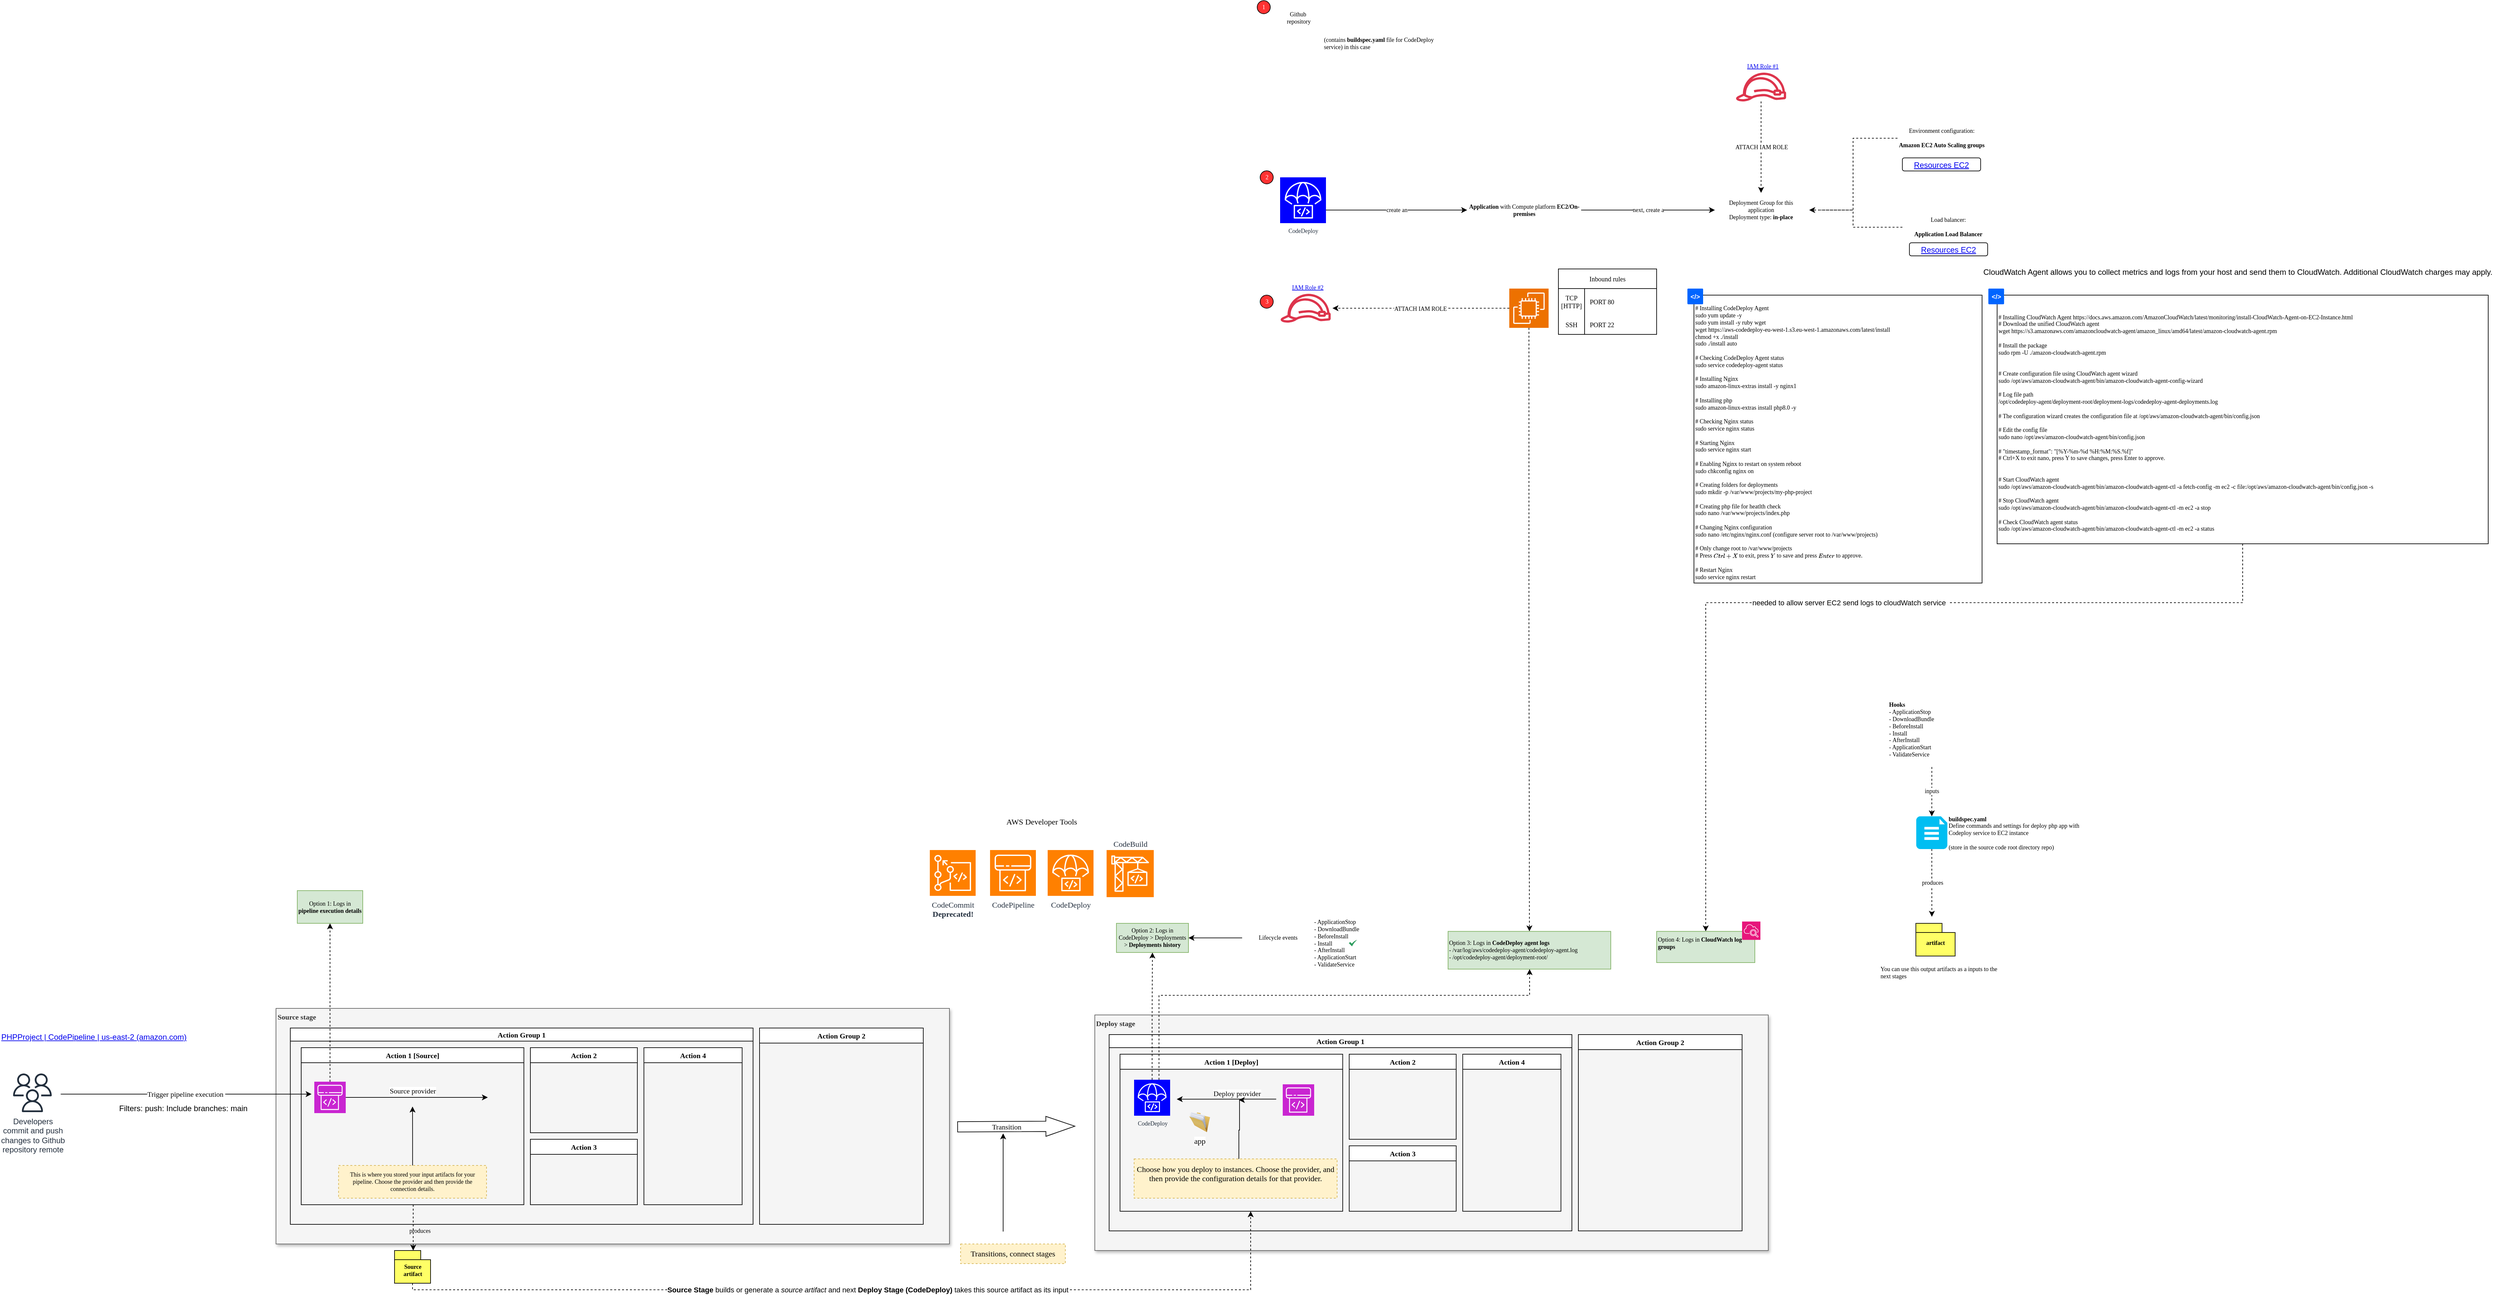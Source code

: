 <mxfile version="24.7.15" pages="2">
  <diagram name="Page-1" id="AW2i8apj6tMe_CCILZKY">
    <mxGraphModel dx="9114" dy="5332" grid="1" gridSize="10" guides="1" tooltips="1" connect="1" arrows="1" fold="1" page="1" pageScale="1" pageWidth="850" pageHeight="1100" math="0" shadow="0">
      <root>
        <mxCell id="0" />
        <mxCell id="1" parent="0" />
        <mxCell id="mYvpP0GDhKgUDjFn0ng6-1" value="&lt;b style=&quot;font-size: 11px;&quot;&gt;Source stage&lt;/b&gt;" style="rounded=0;whiteSpace=wrap;html=1;fillColor=#f5f5f5;verticalAlign=top;align=left;shadow=1;fontColor=#333333;strokeColor=#666666;fontFamily=Roboto Mono;fontSource=https%3A%2F%2Ffonts.googleapis.com%2Fcss%3Ffamily%3DRoboto%2BMono;fontSize=11;" vertex="1" parent="1">
          <mxGeometry x="211.5" y="-370" width="1028.5" height="360" as="geometry" />
        </mxCell>
        <mxCell id="mYvpP0GDhKgUDjFn0ng6-2" value="Transition" style="shape=flexArrow;endArrow=classic;html=1;rounded=0;endWidth=13.684;endSize=14.414;width=15.789;fontFamily=Roboto Mono;fontSource=https%3A%2F%2Ffonts.googleapis.com%2Fcss%3Ffamily%3DRoboto%2BMono;" edge="1" parent="1">
          <mxGeometry x="-0.167" width="50" height="50" relative="1" as="geometry">
            <mxPoint x="1252" y="-189" as="sourcePoint" />
            <mxPoint x="1432" y="-190" as="targetPoint" />
            <mxPoint as="offset" />
          </mxGeometry>
        </mxCell>
        <mxCell id="mYvpP0GDhKgUDjFn0ng6-3" style="edgeStyle=orthogonalEdgeStyle;rounded=0;orthogonalLoop=1;jettySize=auto;html=1;fontFamily=Roboto Mono;fontSource=https%3A%2F%2Ffonts.googleapis.com%2Fcss%3Ffamily%3DRoboto%2BMono;" edge="1" parent="1">
          <mxGeometry relative="1" as="geometry">
            <mxPoint x="1322" y="-179" as="targetPoint" />
            <mxPoint x="1322" y="-29.0" as="sourcePoint" />
          </mxGeometry>
        </mxCell>
        <mxCell id="mYvpP0GDhKgUDjFn0ng6-4" value="&lt;div&gt;Transitions, connect stages&lt;/div&gt;" style="text;html=1;align=center;verticalAlign=middle;whiteSpace=wrap;rounded=0;strokeColor=#d6b656;dashed=1;fillColor=#fff2cc;fontFamily=Roboto Mono;fontSource=https%3A%2F%2Ffonts.googleapis.com%2Fcss%3Ffamily%3DRoboto%2BMono;" vertex="1" parent="1">
          <mxGeometry x="1257" y="-10" width="160" height="30" as="geometry" />
        </mxCell>
        <mxCell id="mYvpP0GDhKgUDjFn0ng6-5" value="Trigger pipeline execution&amp;nbsp;" style="edgeStyle=orthogonalEdgeStyle;rounded=0;orthogonalLoop=1;jettySize=auto;html=1;fontFamily=Roboto Mono;fontSource=https%3A%2F%2Ffonts.googleapis.com%2Fcss%3Ffamily%3DRoboto%2BMono;" edge="1" parent="1">
          <mxGeometry relative="1" as="geometry">
            <mxPoint x="-117.307" y="-239" as="sourcePoint" />
            <mxPoint x="265.886" y="-239.043" as="targetPoint" />
          </mxGeometry>
        </mxCell>
        <mxCell id="mYvpP0GDhKgUDjFn0ng6-6" value="Action Group 1" style="swimlane;startSize=20;fontFamily=Roboto Mono;fontSource=https%3A%2F%2Ffonts.googleapis.com%2Fcss%3Ffamily%3DRoboto%2BMono;fontSize=11;" vertex="1" parent="1">
          <mxGeometry x="233.38" y="-340" width="706.7" height="300" as="geometry">
            <mxRectangle x="340" y="-110" width="50" height="40" as="alternateBounds" />
          </mxGeometry>
        </mxCell>
        <mxCell id="mYvpP0GDhKgUDjFn0ng6-7" value="Action 1 [Source]" style="swimlane;startSize=23;fontFamily=Roboto Mono;fontSource=https%3A%2F%2Ffonts.googleapis.com%2Fcss%3Ffamily%3DRoboto%2BMono;fontSize=11;" vertex="1" parent="mYvpP0GDhKgUDjFn0ng6-6">
          <mxGeometry x="16.62" y="30" width="340.08" height="240" as="geometry">
            <mxRectangle x="-170" y="-320" width="70" height="30" as="alternateBounds" />
          </mxGeometry>
        </mxCell>
        <mxCell id="mYvpP0GDhKgUDjFn0ng6-8" style="edgeStyle=orthogonalEdgeStyle;rounded=0;orthogonalLoop=1;jettySize=auto;html=1;fontFamily=Roboto Mono;fontSource=https%3A%2F%2Ffonts.googleapis.com%2Fcss%3Ffamily%3DRoboto%2BMono;fontSize=11;" edge="1" parent="mYvpP0GDhKgUDjFn0ng6-7" source="mYvpP0GDhKgUDjFn0ng6-9">
          <mxGeometry relative="1" as="geometry">
            <mxPoint x="170" y="90" as="targetPoint" />
          </mxGeometry>
        </mxCell>
        <mxCell id="mYvpP0GDhKgUDjFn0ng6-9" value="This is where you stored your input artifacts for your pipeline. Choose the provider and then provide the connection details." style="text;html=1;align=center;verticalAlign=middle;whiteSpace=wrap;rounded=0;strokeColor=#d6b656;dashed=1;fillColor=#fff2cc;fontFamily=Roboto Mono;fontSource=https%3A%2F%2Ffonts.googleapis.com%2Fcss%3Ffamily%3DRoboto%2BMono;fontSize=9;" vertex="1" parent="mYvpP0GDhKgUDjFn0ng6-7">
          <mxGeometry x="57.06" y="180" width="225.96" height="50" as="geometry" />
        </mxCell>
        <mxCell id="mYvpP0GDhKgUDjFn0ng6-10" value="" style="sketch=0;points=[[0,0,0],[0.25,0,0],[0.5,0,0],[0.75,0,0],[1,0,0],[0,1,0],[0.25,1,0],[0.5,1,0],[0.75,1,0],[1,1,0],[0,0.25,0],[0,0.5,0],[0,0.75,0],[1,0.25,0],[1,0.5,0],[1,0.75,0]];outlineConnect=0;fontColor=#232F3E;fillColor=#C925D1;strokeColor=#ffffff;dashed=0;verticalLabelPosition=bottom;verticalAlign=top;align=center;html=1;fontSize=11;fontStyle=0;aspect=fixed;shape=mxgraph.aws4.resourceIcon;resIcon=mxgraph.aws4.codepipeline;fontFamily=Roboto Mono;fontSource=https%3A%2F%2Ffonts.googleapis.com%2Fcss%3Ffamily%3DRoboto%2BMono;" vertex="1" parent="mYvpP0GDhKgUDjFn0ng6-7">
          <mxGeometry x="20" y="52" width="48" height="48" as="geometry" />
        </mxCell>
        <mxCell id="mYvpP0GDhKgUDjFn0ng6-11" value="Action 2" style="swimlane;startSize=23;fontFamily=Roboto Mono;fontSource=https%3A%2F%2Ffonts.googleapis.com%2Fcss%3Ffamily%3DRoboto%2BMono;fontSize=11;" vertex="1" parent="mYvpP0GDhKgUDjFn0ng6-6">
          <mxGeometry x="366.62" y="30" width="163.38" height="130" as="geometry">
            <mxRectangle x="-170" y="-320" width="70" height="30" as="alternateBounds" />
          </mxGeometry>
        </mxCell>
        <mxCell id="mYvpP0GDhKgUDjFn0ng6-12" value="Action 3" style="swimlane;startSize=23;fontFamily=Roboto Mono;fontSource=https%3A%2F%2Ffonts.googleapis.com%2Fcss%3Ffamily%3DRoboto%2BMono;fontSize=11;" vertex="1" parent="mYvpP0GDhKgUDjFn0ng6-6">
          <mxGeometry x="366.62" y="170" width="163.38" height="100" as="geometry">
            <mxRectangle x="-170" y="-320" width="70" height="30" as="alternateBounds" />
          </mxGeometry>
        </mxCell>
        <mxCell id="mYvpP0GDhKgUDjFn0ng6-13" value="Action 4" style="swimlane;startSize=23;fontFamily=Roboto Mono;fontSource=https%3A%2F%2Ffonts.googleapis.com%2Fcss%3Ffamily%3DRoboto%2BMono;fontSize=11;" vertex="1" parent="mYvpP0GDhKgUDjFn0ng6-6">
          <mxGeometry x="540" y="30" width="150" height="240" as="geometry">
            <mxRectangle x="-170" y="-320" width="70" height="30" as="alternateBounds" />
          </mxGeometry>
        </mxCell>
        <mxCell id="mYvpP0GDhKgUDjFn0ng6-14" value="Action Group 2" style="swimlane;startSize=23;fontFamily=Roboto Mono;fontSource=https%3A%2F%2Ffonts.googleapis.com%2Fcss%3Ffamily%3DRoboto%2BMono;fontSize=11;" vertex="1" parent="1">
          <mxGeometry x="950" y="-340" width="250" height="300" as="geometry" />
        </mxCell>
        <mxCell id="mYvpP0GDhKgUDjFn0ng6-15" value="&lt;b style=&quot;font-size: 11px;&quot;&gt;Deploy stage&lt;/b&gt;" style="rounded=0;whiteSpace=wrap;html=1;fillColor=#f5f5f5;verticalAlign=top;align=left;shadow=1;fontColor=#333333;strokeColor=#666666;fontFamily=Roboto Mono;fontSource=https%3A%2F%2Ffonts.googleapis.com%2Fcss%3Ffamily%3DRoboto%2BMono;fontSize=11;" vertex="1" parent="1">
          <mxGeometry x="1462" y="-360" width="1028.5" height="360" as="geometry" />
        </mxCell>
        <mxCell id="mYvpP0GDhKgUDjFn0ng6-16" value="Action Group 1" style="swimlane;startSize=20;fontFamily=Roboto Mono;fontSource=https%3A%2F%2Ffonts.googleapis.com%2Fcss%3Ffamily%3DRoboto%2BMono;fontSize=11;" vertex="1" parent="1">
          <mxGeometry x="1483.88" y="-330" width="706.7" height="300" as="geometry">
            <mxRectangle x="2761.88" y="-340" width="50" height="40" as="alternateBounds" />
          </mxGeometry>
        </mxCell>
        <mxCell id="mYvpP0GDhKgUDjFn0ng6-17" value="Action 1 [Deploy]" style="swimlane;startSize=23;fontFamily=Roboto Mono;fontSource=https%3A%2F%2Ffonts.googleapis.com%2Fcss%3Ffamily%3DRoboto%2BMono;fontSize=11;" vertex="1" parent="mYvpP0GDhKgUDjFn0ng6-16">
          <mxGeometry x="16.62" y="30" width="340.08" height="240" as="geometry">
            <mxRectangle x="16.62" y="30" width="70" height="30" as="alternateBounds" />
          </mxGeometry>
        </mxCell>
        <mxCell id="mYvpP0GDhKgUDjFn0ng6-18" value="CodeDeploy" style="sketch=0;points=[[0,0,0],[0.25,0,0],[0.5,0,0],[0.75,0,0],[1,0,0],[0,1,0],[0.25,1,0],[0.5,1,0],[0.75,1,0],[1,1,0],[0,0.25,0],[0,0.5,0],[0,0.75,0],[1,0.25,0],[1,0.5,0],[1,0.75,0]];outlineConnect=0;fontColor=#232F3E;fillColor=#0000FF;strokeColor=#ffffff;dashed=0;verticalLabelPosition=bottom;verticalAlign=top;align=center;html=1;fontSize=9;fontStyle=0;aspect=fixed;shape=mxgraph.aws4.resourceIcon;resIcon=mxgraph.aws4.codedeploy;fontFamily=Roboto Mono;fontSource=https%3A%2F%2Ffonts.googleapis.com%2Fcss%3Ffamily%3DRoboto%2BMono;" vertex="1" parent="mYvpP0GDhKgUDjFn0ng6-17">
          <mxGeometry x="21.5" y="39" width="55" height="55" as="geometry" />
        </mxCell>
        <mxCell id="mYvpP0GDhKgUDjFn0ng6-19" value="Action 2" style="swimlane;startSize=23;fontFamily=Roboto Mono;fontSource=https%3A%2F%2Ffonts.googleapis.com%2Fcss%3Ffamily%3DRoboto%2BMono;fontSize=11;" vertex="1" parent="mYvpP0GDhKgUDjFn0ng6-16">
          <mxGeometry x="366.62" y="30" width="163.38" height="130" as="geometry">
            <mxRectangle x="-170" y="-320" width="70" height="30" as="alternateBounds" />
          </mxGeometry>
        </mxCell>
        <mxCell id="mYvpP0GDhKgUDjFn0ng6-20" value="Action 3" style="swimlane;startSize=23;fontFamily=Roboto Mono;fontSource=https%3A%2F%2Ffonts.googleapis.com%2Fcss%3Ffamily%3DRoboto%2BMono;fontSize=11;" vertex="1" parent="mYvpP0GDhKgUDjFn0ng6-16">
          <mxGeometry x="366.62" y="170" width="163.38" height="100" as="geometry">
            <mxRectangle x="-170" y="-320" width="70" height="30" as="alternateBounds" />
          </mxGeometry>
        </mxCell>
        <mxCell id="mYvpP0GDhKgUDjFn0ng6-21" value="Action 4" style="swimlane;startSize=23;fontFamily=Roboto Mono;fontSource=https%3A%2F%2Ffonts.googleapis.com%2Fcss%3Ffamily%3DRoboto%2BMono;fontSize=11;" vertex="1" parent="mYvpP0GDhKgUDjFn0ng6-16">
          <mxGeometry x="540" y="30" width="150" height="240" as="geometry">
            <mxRectangle x="-170" y="-320" width="70" height="30" as="alternateBounds" />
          </mxGeometry>
        </mxCell>
        <mxCell id="mYvpP0GDhKgUDjFn0ng6-22" value="Action Group 2" style="swimlane;startSize=23;fontFamily=Roboto Mono;fontSource=https%3A%2F%2Ffonts.googleapis.com%2Fcss%3Ffamily%3DRoboto%2BMono;fontSize=11;" vertex="1" parent="1">
          <mxGeometry x="2200.5" y="-330" width="250" height="300" as="geometry" />
        </mxCell>
        <mxCell id="mYvpP0GDhKgUDjFn0ng6-23" value="Deploy provider" style="edgeStyle=orthogonalEdgeStyle;rounded=0;orthogonalLoop=1;jettySize=auto;html=1;fontFamily=Roboto Mono;fontSource=https%3A%2F%2Ffonts.googleapis.com%2Fcss%3Ffamily%3DRoboto%2BMono;" edge="1" parent="1">
          <mxGeometry x="-0.21" y="-9" relative="1" as="geometry">
            <mxPoint x="1739.01" y="-231.34" as="sourcePoint" />
            <mxPoint x="1587.084" y="-231.306" as="targetPoint" />
            <mxPoint as="offset" />
          </mxGeometry>
        </mxCell>
        <mxCell id="mYvpP0GDhKgUDjFn0ng6-24" value="" style="sketch=0;points=[[0,0,0],[0.25,0,0],[0.5,0,0],[0.75,0,0],[1,0,0],[0,1,0],[0.25,1,0],[0.5,1,0],[0.75,1,0],[1,1,0],[0,0.25,0],[0,0.5,0],[0,0.75,0],[1,0.25,0],[1,0.5,0],[1,0.75,0]];outlineConnect=0;fontColor=#232F3E;fillColor=#C925D1;strokeColor=#ffffff;dashed=0;verticalLabelPosition=bottom;verticalAlign=top;align=center;html=1;fontSize=12;fontStyle=0;aspect=fixed;shape=mxgraph.aws4.resourceIcon;resIcon=mxgraph.aws4.codepipeline;fontFamily=Roboto Mono;fontSource=https%3A%2F%2Ffonts.googleapis.com%2Fcss%3Ffamily%3DRoboto%2BMono;" vertex="1" parent="1">
          <mxGeometry x="1749" y="-254" width="48" height="48" as="geometry" />
        </mxCell>
        <mxCell id="mYvpP0GDhKgUDjFn0ng6-25" style="edgeStyle=orthogonalEdgeStyle;rounded=0;orthogonalLoop=1;jettySize=auto;html=1;fontFamily=Roboto Mono;fontSource=https%3A%2F%2Ffonts.googleapis.com%2Fcss%3Ffamily%3DRoboto%2BMono;" edge="1" parent="1" source="mYvpP0GDhKgUDjFn0ng6-26">
          <mxGeometry relative="1" as="geometry">
            <mxPoint x="1682" y="-230" as="targetPoint" />
            <Array as="points">
              <mxPoint x="1682" y="-184" />
              <mxPoint x="1683" y="-184" />
              <mxPoint x="1683" y="-230" />
            </Array>
          </mxGeometry>
        </mxCell>
        <mxCell id="mYvpP0GDhKgUDjFn0ng6-26" value="&lt;div&gt;Choose how you deploy to instances. Choose the provider, and then provide the configuration details for that provider.&lt;/div&gt;&lt;div&gt;&lt;br&gt;&lt;/div&gt;" style="text;html=1;align=center;verticalAlign=middle;whiteSpace=wrap;rounded=0;strokeColor=#d6b656;dashed=1;fillColor=#fff2cc;fontFamily=Roboto Mono;fontSource=https%3A%2F%2Ffonts.googleapis.com%2Fcss%3Ffamily%3DRoboto%2BMono;" vertex="1" parent="1">
          <mxGeometry x="1522" y="-140" width="310" height="60" as="geometry" />
        </mxCell>
        <mxCell id="mYvpP0GDhKgUDjFn0ng6-27" value="app" style="image;html=1;image=img/lib/clip_art/general/Full_Folder_128x128.png;fontFamily=Roboto Mono;fontSource=https%3A%2F%2Ffonts.googleapis.com%2Fcss%3Ffamily%3DRoboto%2BMono;" vertex="1" parent="1">
          <mxGeometry x="1602" y="-211.87" width="40" height="31" as="geometry" />
        </mxCell>
        <mxCell id="mYvpP0GDhKgUDjFn0ng6-28" value="CodeBuild" style="sketch=0;points=[[0,0,0],[0.25,0,0],[0.5,0,0],[0.75,0,0],[1,0,0],[0,1,0],[0.25,1,0],[0.5,1,0],[0.75,1,0],[1,1,0],[0,0.25,0],[0,0.5,0],[0,0.75,0],[1,0.25,0],[1,0.5,0],[1,0.75,0]];outlineConnect=0;fontColor=#232F3E;fillColor=#FF8000;strokeColor=#ffffff;dashed=0;verticalLabelPosition=top;verticalAlign=bottom;align=center;html=1;fontSize=12;fontStyle=0;aspect=fixed;shape=mxgraph.aws4.resourceIcon;resIcon=mxgraph.aws4.codebuild;fontFamily=Roboto Mono;fontSource=https%3A%2F%2Ffonts.googleapis.com%2Fcss%3Ffamily%3DRoboto%2BMono;horizontal=1;labelPosition=center;" vertex="1" parent="1">
          <mxGeometry x="1480" y="-612" width="72" height="72" as="geometry" />
        </mxCell>
        <mxCell id="mYvpP0GDhKgUDjFn0ng6-29" value="CodeCommit&lt;div&gt;&lt;b&gt;Deprecated!&lt;/b&gt;&lt;/div&gt;" style="sketch=0;points=[[0,0,0],[0.25,0,0],[0.5,0,0],[0.75,0,0],[1,0,0],[0,1,0],[0.25,1,0],[0.5,1,0],[0.75,1,0],[1,1,0],[0,0.25,0],[0,0.5,0],[0,0.75,0],[1,0.25,0],[1,0.5,0],[1,0.75,0]];outlineConnect=0;fontColor=#232F3E;fillColor=#FF8000;strokeColor=#ffffff;dashed=0;verticalLabelPosition=bottom;verticalAlign=top;align=center;html=1;fontSize=12;fontStyle=0;aspect=fixed;shape=mxgraph.aws4.resourceIcon;resIcon=mxgraph.aws4.codecommit;fontFamily=Roboto Mono;fontSource=https%3A%2F%2Ffonts.googleapis.com%2Fcss%3Ffamily%3DRoboto%2BMono;" vertex="1" parent="1">
          <mxGeometry x="1210" y="-612" width="70" height="70" as="geometry" />
        </mxCell>
        <mxCell id="mYvpP0GDhKgUDjFn0ng6-30" value="CodeDeploy" style="sketch=0;points=[[0,0,0],[0.25,0,0],[0.5,0,0],[0.75,0,0],[1,0,0],[0,1,0],[0.25,1,0],[0.5,1,0],[0.75,1,0],[1,1,0],[0,0.25,0],[0,0.5,0],[0,0.75,0],[1,0.25,0],[1,0.5,0],[1,0.75,0]];outlineConnect=0;fontColor=#232F3E;fillColor=#FF8000;strokeColor=#ffffff;dashed=0;verticalLabelPosition=bottom;verticalAlign=top;align=center;html=1;fontSize=12;fontStyle=0;aspect=fixed;shape=mxgraph.aws4.resourceIcon;resIcon=mxgraph.aws4.codedeploy;fontFamily=Roboto Mono;fontSource=https%3A%2F%2Ffonts.googleapis.com%2Fcss%3Ffamily%3DRoboto%2BMono;" vertex="1" parent="1">
          <mxGeometry x="1390" y="-612" width="70" height="70" as="geometry" />
        </mxCell>
        <mxCell id="mYvpP0GDhKgUDjFn0ng6-31" value="CodePipeline" style="sketch=0;points=[[0,0,0],[0.25,0,0],[0.5,0,0],[0.75,0,0],[1,0,0],[0,1,0],[0.25,1,0],[0.5,1,0],[0.75,1,0],[1,1,0],[0,0.25,0],[0,0.5,0],[0,0.75,0],[1,0.25,0],[1,0.5,0],[1,0.75,0]];outlineConnect=0;fontColor=#232F3E;fillColor=#FF8000;strokeColor=#ffffff;dashed=0;verticalLabelPosition=bottom;verticalAlign=top;align=center;html=1;fontSize=12;fontStyle=0;aspect=fixed;shape=mxgraph.aws4.resourceIcon;resIcon=mxgraph.aws4.codepipeline;fontFamily=Roboto Mono;fontSource=https%3A%2F%2Ffonts.googleapis.com%2Fcss%3Ffamily%3DRoboto%2BMono;" vertex="1" parent="1">
          <mxGeometry x="1302" y="-612" width="70" height="70" as="geometry" />
        </mxCell>
        <mxCell id="mYvpP0GDhKgUDjFn0ng6-32" value="AWS Developer Tools" style="text;html=1;align=center;verticalAlign=middle;whiteSpace=wrap;rounded=0;fontFamily=Roboto Mono;fontSource=https%3A%2F%2Ffonts.googleapis.com%2Fcss%3Ffamily%3DRoboto%2BMono;" vertex="1" parent="1">
          <mxGeometry x="1242" y="-670" width="278" height="30" as="geometry" />
        </mxCell>
        <mxCell id="mYvpP0GDhKgUDjFn0ng6-33" value="" style="shape=image;html=1;verticalAlign=bottom;verticalLabelPosition=top;labelBackgroundColor=none;imageAspect=0;aspect=fixed;image=https://cdn1.iconfinder.com/data/icons/picons-social/57/github_rounded-128.png;labelPosition=center;align=center;fontFamily=Roboto Mono;fontSource=https%3A%2F%2Ffonts.googleapis.com%2Fcss%3Ffamily%3DRoboto%2BMono;fontSize=9;" vertex="1" parent="1">
          <mxGeometry x="535" y="-256.5" width="45" height="45" as="geometry" />
        </mxCell>
        <mxCell id="mYvpP0GDhKgUDjFn0ng6-34" value="Developers&lt;div&gt;commit and push&lt;/div&gt;&lt;div&gt;changes to Github&lt;/div&gt;&lt;div&gt;repository remote&lt;/div&gt;" style="sketch=0;outlineConnect=0;fontColor=#232F3E;gradientColor=none;fillColor=#232F3D;strokeColor=none;dashed=0;verticalLabelPosition=bottom;verticalAlign=top;align=center;html=1;fontSize=12;fontStyle=0;aspect=fixed;pointerEvents=1;shape=mxgraph.aws4.users;" vertex="1" parent="1">
          <mxGeometry x="-190" y="-270.5" width="59" height="59" as="geometry" />
        </mxCell>
        <mxCell id="mYvpP0GDhKgUDjFn0ng6-35" value="Source provider" style="edgeStyle=orthogonalEdgeStyle;rounded=0;orthogonalLoop=1;jettySize=auto;html=1;exitX=1;exitY=0.5;exitDx=0;exitDy=0;exitPerimeter=0;fontFamily=Roboto Mono;fontSource=https%3A%2F%2Ffonts.googleapis.com%2Fcss%3Ffamily%3DRoboto%2BMono;fontSize=11;entryX=0;entryY=0.5;entryDx=0;entryDy=0;" edge="1" parent="1" source="mYvpP0GDhKgUDjFn0ng6-10" target="mYvpP0GDhKgUDjFn0ng6-33">
          <mxGeometry x="-0.066" y="10" relative="1" as="geometry">
            <mxPoint x="318.08" y="-238" as="targetPoint" />
            <mxPoint x="508.08" y="-238" as="sourcePoint" />
            <mxPoint as="offset" />
          </mxGeometry>
        </mxCell>
        <mxCell id="mYvpP0GDhKgUDjFn0ng6-36" value="Filters: push: Include branches: main" style="text;html=1;align=left;verticalAlign=middle;whiteSpace=wrap;rounded=0;dashed=1;strokeColor=none;" vertex="1" parent="1">
          <mxGeometry x="-30" y="-222.37" width="200" height="10.87" as="geometry" />
        </mxCell>
        <mxCell id="mYvpP0GDhKgUDjFn0ng6-37" style="edgeStyle=orthogonalEdgeStyle;rounded=0;orthogonalLoop=1;jettySize=auto;html=1;dashed=1;exitX=0.5;exitY=0;exitDx=0;exitDy=0;exitPerimeter=0;" edge="1" parent="1" source="mYvpP0GDhKgUDjFn0ng6-18" target="mYvpP0GDhKgUDjFn0ng6-47">
          <mxGeometry relative="1" as="geometry">
            <mxPoint x="1550.04" y="-270.5" as="sourcePoint" />
          </mxGeometry>
        </mxCell>
        <mxCell id="mYvpP0GDhKgUDjFn0ng6-38" value="&lt;span style=&quot;background-color: initial;&quot;&gt;(contains&amp;nbsp;&lt;/span&gt;&lt;b style=&quot;background-color: initial;&quot;&gt;buildspec.yaml&amp;nbsp;&lt;/b&gt;&lt;span style=&quot;background-color: initial;&quot;&gt;file for CodeDeploy service) in this case&amp;nbsp;&lt;/span&gt;" style="text;html=1;align=left;verticalAlign=middle;whiteSpace=wrap;rounded=0;fontSize=9;fontFamily=Roboto Mono;fontSource=https%3A%2F%2Ffonts.googleapis.com%2Fcss%3Ffamily%3DRoboto%2BMono;" vertex="1" parent="1">
          <mxGeometry x="1810" y="-1865" width="190" height="40" as="geometry" />
        </mxCell>
        <mxCell id="mYvpP0GDhKgUDjFn0ng6-39" value="inputs" style="edgeStyle=orthogonalEdgeStyle;rounded=0;orthogonalLoop=1;jettySize=auto;html=1;dashed=1;startArrow=classic;startFill=1;endArrow=none;endFill=0;fontFamily=Roboto Mono;fontSource=https%3A%2F%2Ffonts.googleapis.com%2Fcss%3Ffamily%3DRoboto%2BMono;fontSize=9;" edge="1" parent="1" source="mYvpP0GDhKgUDjFn0ng6-41" target="mYvpP0GDhKgUDjFn0ng6-42">
          <mxGeometry relative="1" as="geometry" />
        </mxCell>
        <mxCell id="mYvpP0GDhKgUDjFn0ng6-40" value="produces" style="edgeStyle=orthogonalEdgeStyle;rounded=0;orthogonalLoop=1;jettySize=auto;html=1;dashed=1;fontFamily=Roboto Mono;fontSource=https%3A%2F%2Ffonts.googleapis.com%2Fcss%3Ffamily%3DRoboto%2BMono;fontSize=9;" edge="1" parent="1" source="mYvpP0GDhKgUDjFn0ng6-41">
          <mxGeometry relative="1" as="geometry">
            <mxPoint x="2740.342" y="-510" as="targetPoint" />
          </mxGeometry>
        </mxCell>
        <mxCell id="mYvpP0GDhKgUDjFn0ng6-41" value="&lt;b style=&quot;font-size: 9px;&quot;&gt;buildspec.yaml&lt;/b&gt;&lt;div style=&quot;font-size: 9px;&quot;&gt;Define commands and settings for deploy php app with&amp;nbsp;&lt;/div&gt;&lt;div style=&quot;font-size: 9px;&quot;&gt;Codeploy service to EC2 instance&lt;/div&gt;&lt;div style=&quot;font-size: 9px;&quot;&gt;&amp;nbsp;&lt;/div&gt;&lt;div style=&quot;font-size: 9px;&quot;&gt;(store in the source code root directory repo)&lt;/div&gt;" style="verticalLabelPosition=middle;html=1;verticalAlign=middle;align=left;strokeColor=none;fillColor=#00BEF2;shape=mxgraph.azure.file_2;pointerEvents=1;labelPosition=right;fontFamily=Roboto Mono;fontSource=https%3A%2F%2Ffonts.googleapis.com%2Fcss%3Ffamily%3DRoboto%2BMono;fontSize=9;" vertex="1" parent="1">
          <mxGeometry x="2716.5" y="-663.5" width="47.5" height="50" as="geometry" />
        </mxCell>
        <mxCell id="mYvpP0GDhKgUDjFn0ng6-42" value="&lt;div style=&quot;font-size: 9px;&quot;&gt;&lt;b style=&quot;font-size: 9px;&quot;&gt;Hooks&lt;/b&gt;&lt;/div&gt;- ApplicationStop&lt;div style=&quot;font-size: 9px;&quot;&gt;- DownloadBundle&lt;/div&gt;&lt;div style=&quot;font-size: 9px;&quot;&gt;- BeforeInstall&lt;/div&gt;&lt;div style=&quot;font-size: 9px;&quot;&gt;- Install&lt;/div&gt;&lt;div style=&quot;font-size: 9px;&quot;&gt;-&amp;nbsp;AfterInstall&lt;/div&gt;&lt;div style=&quot;font-size: 9px;&quot;&gt;- ApplicationStart&lt;/div&gt;&lt;div style=&quot;font-size: 9px;&quot;&gt;- ValidateService&lt;/div&gt;" style="text;html=1;align=left;verticalAlign=middle;whiteSpace=wrap;rounded=0;fontFamily=Roboto Mono;fontSource=https%3A%2F%2Ffonts.googleapis.com%2Fcss%3Ffamily%3DRoboto%2BMono;fontSize=9;" vertex="1" parent="1">
          <mxGeometry x="2672.56" y="-850" width="135.37" height="108.5" as="geometry" />
        </mxCell>
        <mxCell id="mYvpP0GDhKgUDjFn0ng6-43" value="&lt;div&gt;&lt;span style=&quot;background-color: initial;&quot;&gt;artifact&lt;/span&gt;&lt;br&gt;&lt;/div&gt;" style="shape=folder;fontStyle=1;spacingTop=10;tabWidth=40;tabHeight=14;tabPosition=left;html=1;whiteSpace=wrap;fillColor=#FFFF66;fontFamily=Roboto Mono;fontSource=https%3A%2F%2Ffonts.googleapis.com%2Fcss%3Ffamily%3DRoboto%2BMono;fontSize=9;" vertex="1" parent="1">
          <mxGeometry x="2715.88" y="-500" width="60" height="50" as="geometry" />
        </mxCell>
        <mxCell id="mYvpP0GDhKgUDjFn0ng6-44" value="You can use this output artifacts as a inputs to the next stages" style="text;html=1;align=left;verticalAlign=middle;whiteSpace=wrap;rounded=0;fontFamily=Roboto Mono;fontSource=https%3A%2F%2Ffonts.googleapis.com%2Fcss%3Ffamily%3DRoboto%2BMono;fontSize=9;" vertex="1" parent="1">
          <mxGeometry x="2660" y="-440" width="190.62" height="30" as="geometry" />
        </mxCell>
        <mxCell id="mYvpP0GDhKgUDjFn0ng6-45" value="Option 1: Logs in&lt;div style=&quot;font-size: 9px;&quot;&gt;&lt;b&gt;pipeline execution details&lt;/b&gt;&lt;/div&gt;" style="text;html=1;align=center;verticalAlign=middle;whiteSpace=wrap;rounded=0;fontSize=9;fontFamily=Roboto Mono;fontSource=https%3A%2F%2Ffonts.googleapis.com%2Fcss%3Ffamily%3DRoboto%2BMono;fillColor=#d5e8d4;strokeColor=#82b366;" vertex="1" parent="1">
          <mxGeometry x="244" y="-550" width="100" height="50" as="geometry" />
        </mxCell>
        <mxCell id="mYvpP0GDhKgUDjFn0ng6-46" style="edgeStyle=orthogonalEdgeStyle;rounded=0;orthogonalLoop=1;jettySize=auto;html=1;entryX=0.5;entryY=1;entryDx=0;entryDy=0;dashed=1;" edge="1" parent="1" source="mYvpP0GDhKgUDjFn0ng6-10" target="mYvpP0GDhKgUDjFn0ng6-45">
          <mxGeometry relative="1" as="geometry" />
        </mxCell>
        <mxCell id="mYvpP0GDhKgUDjFn0ng6-47" value="Option 2: Logs in&lt;div style=&quot;font-size: 9px;&quot;&gt;CodeDeploy &amp;gt; Deployments &amp;gt; &lt;b&gt;Deployments history&lt;/b&gt;&lt;/div&gt;" style="text;html=1;align=center;verticalAlign=middle;whiteSpace=wrap;rounded=0;fontSize=9;fontFamily=Roboto Mono;fontSource=https%3A%2F%2Ffonts.googleapis.com%2Fcss%3Ffamily%3DRoboto%2BMono;fillColor=#d5e8d4;strokeColor=#82b366;" vertex="1" parent="1">
          <mxGeometry x="1495" y="-500" width="110" height="44.57" as="geometry" />
        </mxCell>
        <mxCell id="mYvpP0GDhKgUDjFn0ng6-48" value="Github&amp;nbsp;&lt;div style=&quot;font-size: 9px;&quot;&gt;repository&lt;/div&gt;" style="shape=image;html=1;verticalAlign=bottom;verticalLabelPosition=top;labelBackgroundColor=none;imageAspect=0;aspect=fixed;image=https://cdn1.iconfinder.com/data/icons/picons-social/57/github_rounded-128.png;labelPosition=center;align=center;fontFamily=Roboto Mono;fontSource=https%3A%2F%2Ffonts.googleapis.com%2Fcss%3Ffamily%3DRoboto%2BMono;fontSize=9;" vertex="1" parent="1">
          <mxGeometry x="1750" y="-1870" width="45" height="45" as="geometry" />
        </mxCell>
        <mxCell id="mYvpP0GDhKgUDjFn0ng6-49" value="&lt;b&gt;Source Stage &lt;/b&gt;builds or generate a &lt;i&gt;source artifact&lt;/i&gt; and next &lt;b&gt;Deploy&amp;nbsp;Stage (CodeDeploy) &lt;/b&gt;takes this source artifact as its input" style="edgeStyle=orthogonalEdgeStyle;rounded=0;orthogonalLoop=1;jettySize=auto;html=1;exitX=0.5;exitY=1;exitDx=0;exitDy=0;dashed=1;" edge="1" parent="1" source="mYvpP0GDhKgUDjFn0ng6-51">
          <mxGeometry relative="1" as="geometry">
            <mxPoint x="420.0" y="40" as="sourcePoint" />
            <mxPoint x="1700" y="-60" as="targetPoint" />
            <Array as="points">
              <mxPoint x="420" y="60" />
              <mxPoint x="1700" y="60" />
            </Array>
          </mxGeometry>
        </mxCell>
        <mxCell id="mYvpP0GDhKgUDjFn0ng6-50" value="produces" style="edgeStyle=orthogonalEdgeStyle;rounded=0;orthogonalLoop=1;jettySize=auto;html=1;exitX=0.5;exitY=1;exitDx=0;exitDy=0;dashed=1;labelBackgroundColor=none;fontSize=9;fontFamily=Roboto Mono;fontSource=https%3A%2F%2Ffonts.googleapis.com%2Fcss%3Ffamily%3DRoboto%2BMono;" edge="1" parent="1">
          <mxGeometry x="0.143" y="10" relative="1" as="geometry">
            <mxPoint x="421.04" y="-70" as="sourcePoint" />
            <mxPoint x="421.04" as="targetPoint" />
            <Array as="points" />
            <mxPoint as="offset" />
          </mxGeometry>
        </mxCell>
        <mxCell id="mYvpP0GDhKgUDjFn0ng6-51" value="&lt;div&gt;Source&lt;/div&gt;artifact" style="shape=folder;fontStyle=1;spacingTop=10;tabWidth=40;tabHeight=14;tabPosition=left;html=1;whiteSpace=wrap;fillColor=#FFFF66;fontFamily=Roboto Mono;fontSource=https%3A%2F%2Ffonts.googleapis.com%2Fcss%3Ffamily%3DRoboto%2BMono;fontSize=9;" vertex="1" parent="1">
          <mxGeometry x="392.54" width="55" height="50" as="geometry" />
        </mxCell>
        <mxCell id="mYvpP0GDhKgUDjFn0ng6-52" style="edgeStyle=elbowEdgeStyle;rounded=0;orthogonalLoop=1;jettySize=auto;html=1;dashed=1;fontSize=9;fontFamily=Roboto Mono;fontSource=https%3A%2F%2Ffonts.googleapis.com%2Fcss%3Ffamily%3DRoboto%2BMono;exitX=0;exitY=0.5;exitDx=0;exitDy=0;exitPerimeter=0;" edge="1" parent="1" source="mYvpP0GDhKgUDjFn0ng6-55">
          <mxGeometry relative="1" as="geometry">
            <mxPoint x="2080" y="-1440" as="sourcePoint" />
            <mxPoint x="1825" y="-1440" as="targetPoint" />
            <Array as="points">
              <mxPoint x="1875" y="-1460" />
            </Array>
          </mxGeometry>
        </mxCell>
        <mxCell id="mYvpP0GDhKgUDjFn0ng6-53" value="ATTACH IAM ROLE" style="edgeLabel;html=1;align=center;verticalAlign=middle;resizable=0;points=[];fontSize=9;fontFamily=Roboto Mono;fontSource=https%3A%2F%2Ffonts.googleapis.com%2Fcss%3Ffamily%3DRoboto%2BMono;" vertex="1" connectable="0" parent="mYvpP0GDhKgUDjFn0ng6-52">
          <mxGeometry x="0.006" y="1" relative="1" as="geometry">
            <mxPoint as="offset" />
          </mxGeometry>
        </mxCell>
        <mxCell id="mYvpP0GDhKgUDjFn0ng6-54" style="edgeStyle=orthogonalEdgeStyle;rounded=0;orthogonalLoop=1;jettySize=auto;html=1;dashed=1;" edge="1" parent="1" source="mYvpP0GDhKgUDjFn0ng6-55" target="mYvpP0GDhKgUDjFn0ng6-82">
          <mxGeometry relative="1" as="geometry" />
        </mxCell>
        <mxCell id="mYvpP0GDhKgUDjFn0ng6-55" value="" style="sketch=0;points=[[0,0,0],[0.25,0,0],[0.5,0,0],[0.75,0,0],[1,0,0],[0,1,0],[0.25,1,0],[0.5,1,0],[0.75,1,0],[1,1,0],[0,0.25,0],[0,0.5,0],[0,0.75,0],[1,0.25,0],[1,0.5,0],[1,0.75,0]];outlineConnect=0;fontColor=#232F3E;fillColor=#ED7100;strokeColor=#ffffff;dashed=0;verticalLabelPosition=bottom;verticalAlign=top;align=center;html=1;fontSize=9;fontStyle=0;aspect=fixed;shape=mxgraph.aws4.resourceIcon;resIcon=mxgraph.aws4.ec2;fontFamily=Roboto Mono;fontSource=https%3A%2F%2Ffonts.googleapis.com%2Fcss%3Ffamily%3DRoboto%2BMono;labelPosition=center;textDirection=vertical-lr;" vertex="1" parent="1">
          <mxGeometry x="2095" y="-1470" width="60" height="60" as="geometry" />
        </mxCell>
        <mxCell id="mYvpP0GDhKgUDjFn0ng6-56" value="&lt;div style=&quot;font-size: 9px;&quot;&gt;&lt;br&gt;&lt;/div&gt;&lt;div style=&quot;font-size: 9px;&quot;&gt;&lt;br&gt;&lt;/div&gt;&lt;div style=&quot;font-size: 9px;&quot;&gt;# Installing CodeDeploy Agent&lt;/div&gt;&lt;div style=&quot;font-size: 9px;&quot;&gt;sudo yum update -y&lt;/div&gt;&lt;div style=&quot;font-size: 9px;&quot;&gt;sudo yum install -y ruby wget&lt;/div&gt;&lt;div style=&quot;font-size: 9px;&quot;&gt;wget https://aws-codedeploy-eu-west-1.s3.eu-west-1.amazonaws.com/latest/install&lt;/div&gt;&lt;div style=&quot;font-size: 9px;&quot;&gt;chmod +x ./install&lt;/div&gt;&lt;div style=&quot;font-size: 9px;&quot;&gt;sudo ./install auto&lt;/div&gt;&lt;div style=&quot;font-size: 9px;&quot;&gt;&lt;br style=&quot;font-size: 9px;&quot;&gt;&lt;/div&gt;&lt;div style=&quot;font-size: 9px;&quot;&gt;# Checking CodeDeploy Agent status&lt;/div&gt;&lt;div style=&quot;font-size: 9px;&quot;&gt;sudo service codedeploy-agent status&lt;/div&gt;&lt;div style=&quot;font-size: 9px;&quot;&gt;&lt;br style=&quot;font-size: 9px;&quot;&gt;&lt;/div&gt;&lt;div style=&quot;font-size: 9px;&quot;&gt;# Installing Nginx&lt;/div&gt;&lt;div style=&quot;font-size: 9px;&quot;&gt;sudo amazon-linux-extras install -y nginx1&lt;/div&gt;&lt;div style=&quot;font-size: 9px;&quot;&gt;&lt;br&gt;&lt;/div&gt;&lt;div style=&quot;font-size: 9px;&quot;&gt;# Installing php&lt;/div&gt;&lt;div style=&quot;font-size: 9px;&quot;&gt;sudo amazon-linux-extras install php8.0 -y&lt;br&gt;&lt;/div&gt;&lt;div style=&quot;font-size: 9px;&quot;&gt;&lt;br style=&quot;font-size: 9px;&quot;&gt;&lt;/div&gt;&lt;div style=&quot;font-size: 9px;&quot;&gt;# Checking Nginx status&lt;/div&gt;&lt;div style=&quot;font-size: 9px;&quot;&gt;sudo service nginx status&lt;/div&gt;&lt;div style=&quot;font-size: 9px;&quot;&gt;&lt;br style=&quot;font-size: 9px;&quot;&gt;&lt;/div&gt;&lt;div style=&quot;font-size: 9px;&quot;&gt;# Starting Nginx&lt;/div&gt;&lt;div style=&quot;font-size: 9px;&quot;&gt;sudo service nginx start&lt;/div&gt;&lt;div style=&quot;font-size: 9px;&quot;&gt;&lt;br style=&quot;font-size: 9px;&quot;&gt;&lt;/div&gt;&lt;div style=&quot;font-size: 9px;&quot;&gt;# Enabling Nginx to restart on system reboot&lt;/div&gt;&lt;div style=&quot;font-size: 9px;&quot;&gt;sudo chkconfig nginx on&lt;/div&gt;&lt;div style=&quot;font-size: 9px;&quot;&gt;&lt;br style=&quot;font-size: 9px;&quot;&gt;&lt;/div&gt;&lt;div style=&quot;font-size: 9px;&quot;&gt;# Creating folders for deployments&lt;/div&gt;&lt;div style=&quot;font-size: 9px;&quot;&gt;sudo mkdir -p /var/www/projects/my-php-project&lt;/div&gt;&lt;div style=&quot;font-size: 9px;&quot;&gt;&lt;br&gt;&lt;/div&gt;&lt;div style=&quot;font-size: 9px;&quot;&gt;# Creating php file for heatlth check&lt;/div&gt;&lt;div style=&quot;font-size: 9px;&quot;&gt;sudo nano /&lt;span style=&quot;background-color: initial;&quot;&gt;var/www/projects/index.php&lt;/span&gt;&lt;/div&gt;&lt;div style=&quot;font-size: 9px;&quot;&gt;&lt;br style=&quot;font-size: 9px;&quot;&gt;&lt;/div&gt;&lt;div style=&quot;font-size: 9px;&quot;&gt;# Changing Nginx configuration&lt;/div&gt;&lt;div style=&quot;font-size: 9px;&quot;&gt;sudo nano /etc/nginx/nginx.conf (configure server root to&amp;nbsp;&lt;span style=&quot;background-color: initial;&quot;&gt;/&lt;/span&gt;&lt;span style=&quot;background-color: initial;&quot;&gt;var/www/projects)&lt;/span&gt;&lt;/div&gt;&lt;div style=&quot;font-size: 9px;&quot;&gt;&lt;br style=&quot;font-size: 9px;&quot;&gt;&lt;/div&gt;&lt;div style=&quot;font-size: 9px;&quot;&gt;# Only change root to /var/www/projects&lt;/div&gt;&lt;div style=&quot;font-size: 9px;&quot;&gt;# Press `Ctrl + X` to exit, press `Y` to save and press `Enter` to approve.&lt;/div&gt;&lt;div style=&quot;font-size: 9px;&quot;&gt;&lt;br style=&quot;font-size: 9px;&quot;&gt;&lt;/div&gt;&lt;div style=&quot;font-size: 9px;&quot;&gt;# Restart Nginx&lt;/div&gt;&lt;div style=&quot;font-size: 9px;&quot;&gt;sudo service nginx restart&lt;/div&gt;&lt;div style=&quot;font-size: 9px;&quot;&gt;&lt;br style=&quot;font-size: 9px;&quot;&gt;&lt;/div&gt;" style="rounded=0;whiteSpace=wrap;html=1;align=left;fontSize=9;fontFamily=Roboto Mono;fontSource=https%3A%2F%2Ffonts.googleapis.com%2Fcss%3Ffamily%3DRoboto%2BMono;" vertex="1" parent="1">
          <mxGeometry x="2377" y="-1460" width="440" height="440" as="geometry" />
        </mxCell>
        <mxCell id="mYvpP0GDhKgUDjFn0ng6-57" value="&amp;lt;/&amp;gt;" style="rounded=1;arcSize=5;fillColor=#0065FF;strokeColor=none;fontColor=#ffffff;align=center;verticalAlign=middle;whiteSpace=wrap;fontSize=10;fontStyle=1;html=1;sketch=0;" vertex="1" parent="1">
          <mxGeometry x="2367" y="-1470" width="24" height="24" as="geometry" />
        </mxCell>
        <mxCell id="mYvpP0GDhKgUDjFn0ng6-58" value="create an" style="edgeStyle=orthogonalEdgeStyle;rounded=0;orthogonalLoop=1;jettySize=auto;html=1;entryX=0;entryY=0.5;entryDx=0;entryDy=0;fontSize=9;fontFamily=Roboto Mono;fontSource=https%3A%2F%2Ffonts.googleapis.com%2Fcss%3Ffamily%3DRoboto%2BMono;" edge="1" parent="1" source="mYvpP0GDhKgUDjFn0ng6-59" target="mYvpP0GDhKgUDjFn0ng6-61">
          <mxGeometry relative="1" as="geometry">
            <Array as="points">
              <mxPoint x="1980" y="-1590" />
              <mxPoint x="1980" y="-1590" />
            </Array>
          </mxGeometry>
        </mxCell>
        <mxCell id="mYvpP0GDhKgUDjFn0ng6-59" value="CodeDeploy" style="sketch=0;points=[[0,0,0],[0.25,0,0],[0.5,0,0],[0.75,0,0],[1,0,0],[0,1,0],[0.25,1,0],[0.5,1,0],[0.75,1,0],[1,1,0],[0,0.25,0],[0,0.5,0],[0,0.75,0],[1,0.25,0],[1,0.5,0],[1,0.75,0]];outlineConnect=0;fontColor=#232F3E;fillColor=#0000FF;strokeColor=#ffffff;dashed=0;verticalLabelPosition=bottom;verticalAlign=top;align=center;html=1;fontSize=9;fontStyle=0;aspect=fixed;shape=mxgraph.aws4.resourceIcon;resIcon=mxgraph.aws4.codedeploy;fontFamily=Roboto Mono;fontSource=https%3A%2F%2Ffonts.googleapis.com%2Fcss%3Ffamily%3DRoboto%2BMono;" vertex="1" parent="1">
          <mxGeometry x="1745" y="-1640" width="70" height="70" as="geometry" />
        </mxCell>
        <mxCell id="mYvpP0GDhKgUDjFn0ng6-60" value="next, create a" style="edgeStyle=orthogonalEdgeStyle;rounded=0;orthogonalLoop=1;jettySize=auto;html=1;entryX=0;entryY=0.5;entryDx=0;entryDy=0;fontSize=9;fontFamily=Roboto Mono;fontSource=https%3A%2F%2Ffonts.googleapis.com%2Fcss%3Ffamily%3DRoboto%2BMono;" edge="1" parent="1" source="mYvpP0GDhKgUDjFn0ng6-61" target="mYvpP0GDhKgUDjFn0ng6-62">
          <mxGeometry relative="1" as="geometry" />
        </mxCell>
        <mxCell id="mYvpP0GDhKgUDjFn0ng6-61" value="&lt;b style=&quot;font-size: 9px;&quot;&gt;Application&lt;/b&gt; with Compute platform &lt;b style=&quot;font-size: 9px;&quot;&gt;EC2/On-premises&lt;/b&gt;" style="text;html=1;align=center;verticalAlign=middle;whiteSpace=wrap;rounded=0;fontSize=9;fontFamily=Roboto Mono;fontSource=https%3A%2F%2Ffonts.googleapis.com%2Fcss%3Ffamily%3DRoboto%2BMono;" vertex="1" parent="1">
          <mxGeometry x="2030.62" y="-1610" width="174.12" height="40" as="geometry" />
        </mxCell>
        <mxCell id="mYvpP0GDhKgUDjFn0ng6-62" value="Deployment Group for this application&lt;div style=&quot;font-size: 9px;&quot;&gt;Deployment type: &lt;b style=&quot;font-size: 9px;&quot;&gt;in-place&lt;/b&gt;&lt;/div&gt;" style="text;html=1;align=center;verticalAlign=middle;whiteSpace=wrap;rounded=0;fontSize=9;fontFamily=Roboto Mono;fontSource=https%3A%2F%2Ffonts.googleapis.com%2Fcss%3Ffamily%3DRoboto%2BMono;" vertex="1" parent="1">
          <mxGeometry x="2409" y="-1616.25" width="141" height="52.5" as="geometry" />
        </mxCell>
        <mxCell id="mYvpP0GDhKgUDjFn0ng6-63" value="2" style="ellipse;whiteSpace=wrap;html=1;aspect=fixed;fillColor=#FF3333;fontColor=#FFFFFF;fontSize=9;fontFamily=Roboto Mono;fontSource=https%3A%2F%2Ffonts.googleapis.com%2Fcss%3Ffamily%3DRoboto%2BMono;" vertex="1" parent="1">
          <mxGeometry x="1714.5" y="-1650" width="20" height="20" as="geometry" />
        </mxCell>
        <mxCell id="mYvpP0GDhKgUDjFn0ng6-64" value="3" style="ellipse;whiteSpace=wrap;html=1;aspect=fixed;fillColor=#FF3333;fontColor=#FFFFFF;fontSize=9;fontFamily=Roboto Mono;fontSource=https%3A%2F%2Ffonts.googleapis.com%2Fcss%3Ffamily%3DRoboto%2BMono;" vertex="1" parent="1">
          <mxGeometry x="1714.5" y="-1460" width="20" height="20" as="geometry" />
        </mxCell>
        <mxCell id="mYvpP0GDhKgUDjFn0ng6-65" value="&lt;span style=&quot;font-size: 9px;&quot;&gt;ATTACH IAM ROLE&lt;/span&gt;" style="edgeStyle=orthogonalEdgeStyle;rounded=0;orthogonalLoop=1;jettySize=auto;html=1;entryX=0.5;entryY=0;entryDx=0;entryDy=0;dashed=1;fontSize=9;fontFamily=Roboto Mono;fontSource=https%3A%2F%2Ffonts.googleapis.com%2Fcss%3Ffamily%3DRoboto%2BMono;" edge="1" parent="1" source="mYvpP0GDhKgUDjFn0ng6-66" target="mYvpP0GDhKgUDjFn0ng6-62">
          <mxGeometry relative="1" as="geometry">
            <mxPoint x="2942.522" y="-1670" as="sourcePoint" />
            <Array as="points" />
          </mxGeometry>
        </mxCell>
        <mxCell id="mYvpP0GDhKgUDjFn0ng6-66" value="" style="sketch=0;outlineConnect=0;fontColor=#232F3E;gradientColor=none;fillColor=#DD344C;strokeColor=none;dashed=0;verticalLabelPosition=top;verticalAlign=bottom;align=center;html=1;fontSize=12;fontStyle=0;aspect=fixed;pointerEvents=1;shape=mxgraph.aws4.role;labelPosition=center;" vertex="1" parent="1">
          <mxGeometry x="2440.5" y="-1800" width="78" height="44" as="geometry" />
        </mxCell>
        <mxCell id="mYvpP0GDhKgUDjFn0ng6-67" value="" style="sketch=0;outlineConnect=0;fontColor=#232F3E;gradientColor=none;fillColor=#DD344C;strokeColor=none;dashed=0;verticalLabelPosition=bottom;verticalAlign=top;align=center;html=1;fontSize=12;fontStyle=0;aspect=fixed;pointerEvents=1;shape=mxgraph.aws4.role;" vertex="1" parent="1">
          <mxGeometry x="1745" y="-1462" width="78" height="44" as="geometry" />
        </mxCell>
        <mxCell id="mYvpP0GDhKgUDjFn0ng6-68" value="Inbound rules" style="shape=table;startSize=30;container=1;collapsible=0;childLayout=tableLayout;fixedRows=1;rowLines=0;fontStyle=0;strokeColor=default;fontSize=10;fontFamily=Roboto Mono;fontSource=https%3A%2F%2Ffonts.googleapis.com%2Fcss%3Ffamily%3DRoboto%2BMono;" vertex="1" parent="1">
          <mxGeometry x="2170" y="-1500" width="150" height="100" as="geometry" />
        </mxCell>
        <mxCell id="mYvpP0GDhKgUDjFn0ng6-69" value="" style="shape=tableRow;horizontal=0;startSize=0;swimlaneHead=0;swimlaneBody=0;top=0;left=0;bottom=0;right=0;collapsible=0;dropTarget=0;fillColor=none;points=[[0,0.5],[1,0.5]];portConstraint=eastwest;strokeColor=inherit;fontSize=10;fontFamily=Roboto Mono;fontSource=https%3A%2F%2Ffonts.googleapis.com%2Fcss%3Ffamily%3DRoboto%2BMono;" vertex="1" parent="mYvpP0GDhKgUDjFn0ng6-68">
          <mxGeometry y="30" width="150" height="40" as="geometry" />
        </mxCell>
        <mxCell id="mYvpP0GDhKgUDjFn0ng6-70" value="TCP&lt;div style=&quot;font-size: 10px;&quot;&gt;[HTTP]&lt;/div&gt;" style="shape=partialRectangle;html=1;whiteSpace=wrap;connectable=0;fillColor=none;top=0;left=0;bottom=0;right=0;overflow=hidden;pointerEvents=1;strokeColor=inherit;fontSize=10;fontFamily=Roboto Mono;fontSource=https%3A%2F%2Ffonts.googleapis.com%2Fcss%3Ffamily%3DRoboto%2BMono;" vertex="1" parent="mYvpP0GDhKgUDjFn0ng6-69">
          <mxGeometry width="40" height="40" as="geometry">
            <mxRectangle width="40" height="40" as="alternateBounds" />
          </mxGeometry>
        </mxCell>
        <mxCell id="mYvpP0GDhKgUDjFn0ng6-71" value="PORT 80" style="shape=partialRectangle;html=1;whiteSpace=wrap;connectable=0;fillColor=none;top=0;left=0;bottom=0;right=0;align=left;spacingLeft=6;overflow=hidden;strokeColor=inherit;fontSize=10;fontFamily=Roboto Mono;fontSource=https%3A%2F%2Ffonts.googleapis.com%2Fcss%3Ffamily%3DRoboto%2BMono;" vertex="1" parent="mYvpP0GDhKgUDjFn0ng6-69">
          <mxGeometry x="40" width="110" height="40" as="geometry">
            <mxRectangle width="110" height="40" as="alternateBounds" />
          </mxGeometry>
        </mxCell>
        <mxCell id="mYvpP0GDhKgUDjFn0ng6-72" value="" style="shape=tableRow;horizontal=0;startSize=0;swimlaneHead=0;swimlaneBody=0;top=0;left=0;bottom=0;right=0;collapsible=0;dropTarget=0;fillColor=none;points=[[0,0.5],[1,0.5]];portConstraint=eastwest;strokeColor=inherit;fontSize=10;fontFamily=Roboto Mono;fontSource=https%3A%2F%2Ffonts.googleapis.com%2Fcss%3Ffamily%3DRoboto%2BMono;" vertex="1" parent="mYvpP0GDhKgUDjFn0ng6-68">
          <mxGeometry y="70" width="150" height="30" as="geometry" />
        </mxCell>
        <mxCell id="mYvpP0GDhKgUDjFn0ng6-73" value="SSH" style="shape=partialRectangle;html=1;whiteSpace=wrap;connectable=0;fillColor=none;top=0;left=0;bottom=0;right=0;overflow=hidden;strokeColor=inherit;fontSize=10;fontFamily=Roboto Mono;fontSource=https%3A%2F%2Ffonts.googleapis.com%2Fcss%3Ffamily%3DRoboto%2BMono;" vertex="1" parent="mYvpP0GDhKgUDjFn0ng6-72">
          <mxGeometry width="40" height="30" as="geometry">
            <mxRectangle width="40" height="30" as="alternateBounds" />
          </mxGeometry>
        </mxCell>
        <mxCell id="mYvpP0GDhKgUDjFn0ng6-74" value="PORT 22" style="shape=partialRectangle;html=1;whiteSpace=wrap;connectable=0;fillColor=none;top=0;left=0;bottom=0;right=0;align=left;spacingLeft=6;overflow=hidden;strokeColor=inherit;fontSize=10;fontFamily=Roboto Mono;fontSource=https%3A%2F%2Ffonts.googleapis.com%2Fcss%3Ffamily%3DRoboto%2BMono;" vertex="1" parent="mYvpP0GDhKgUDjFn0ng6-72">
          <mxGeometry x="40" width="110" height="30" as="geometry">
            <mxRectangle width="110" height="30" as="alternateBounds" />
          </mxGeometry>
        </mxCell>
        <mxCell id="mYvpP0GDhKgUDjFn0ng6-75" value="1" style="ellipse;whiteSpace=wrap;html=1;aspect=fixed;fillColor=#FF3333;fontColor=#FFFFFF;fontSize=9;fontFamily=Roboto Mono;fontSource=https%3A%2F%2Ffonts.googleapis.com%2Fcss%3Ffamily%3DRoboto%2BMono;" vertex="1" parent="1">
          <mxGeometry x="1710" y="-1910" width="20" height="20" as="geometry" />
        </mxCell>
        <mxCell id="mYvpP0GDhKgUDjFn0ng6-76" value="" style="shape=image;html=1;verticalAlign=top;verticalLabelPosition=bottom;labelBackgroundColor=#ffffff;imageAspect=0;aspect=fixed;image=https://cdn4.iconfinder.com/data/icons/scripting-and-programming-languages/512/php-128.png;fontColor=#0000FF;" vertex="1" parent="1">
          <mxGeometry x="1790" y="-1874" width="20" height="20" as="geometry" />
        </mxCell>
        <UserObject label="&lt;a href=&quot;https://us-east-2.console.aws.amazon.com/codesuite/codepipeline/pipelines/PHPProject/view?region=us-east-2#&quot;&gt;PHPProject | CodePipeline | us-east-2 (amazon.com)&lt;/a&gt;" link="&lt;a href=&quot;https://us-east-2.console.aws.amazon.com/codesuite/codepipeline/pipelines/PHPProject/view?region=us-east-2#&quot;&gt;PHPProject | CodePipeline | us-east-2 (amazon.com)&lt;/a&gt;" id="mYvpP0GDhKgUDjFn0ng6-77">
          <mxCell style="text;whiteSpace=wrap;html=1;" vertex="1" parent="1">
            <mxGeometry x="-210" y="-340" width="320" height="40" as="geometry" />
          </mxCell>
        </UserObject>
        <mxCell id="mYvpP0GDhKgUDjFn0ng6-78" style="edgeStyle=orthogonalEdgeStyle;rounded=0;orthogonalLoop=1;jettySize=auto;html=1;entryX=1;entryY=0.5;entryDx=0;entryDy=0;" edge="1" parent="1" source="mYvpP0GDhKgUDjFn0ng6-79" target="mYvpP0GDhKgUDjFn0ng6-47">
          <mxGeometry relative="1" as="geometry" />
        </mxCell>
        <mxCell id="mYvpP0GDhKgUDjFn0ng6-79" value="Lifecycle events" style="text;html=1;align=center;verticalAlign=middle;whiteSpace=wrap;rounded=0;fontSize=9;fontFamily=Roboto Mono;fontSource=https%3A%2F%2Ffonts.googleapis.com%2Fcss%3Ffamily%3DRoboto%2BMono;" vertex="1" parent="1">
          <mxGeometry x="1687" y="-487.71" width="110" height="20" as="geometry" />
        </mxCell>
        <mxCell id="mYvpP0GDhKgUDjFn0ng6-80" value="&lt;div style=&quot;font-size: 9px;&quot;&gt;&lt;br&gt;&lt;/div&gt;- ApplicationStop&lt;div style=&quot;font-size: 9px;&quot;&gt;- DownloadBundle&lt;/div&gt;&lt;div style=&quot;font-size: 9px;&quot;&gt;- BeforeInstall&lt;/div&gt;&lt;div style=&quot;font-size: 9px;&quot;&gt;- Install&lt;/div&gt;&lt;div style=&quot;font-size: 9px;&quot;&gt;-&amp;nbsp;AfterInstall&lt;/div&gt;&lt;div style=&quot;font-size: 9px;&quot;&gt;- ApplicationStart&lt;/div&gt;&lt;div style=&quot;font-size: 9px;&quot;&gt;- ValidateService&lt;/div&gt;" style="text;html=1;align=left;verticalAlign=middle;whiteSpace=wrap;rounded=0;fontFamily=Roboto Mono;fontSource=https%3A%2F%2Ffonts.googleapis.com%2Fcss%3Ffamily%3DRoboto%2BMono;fontSize=9;" vertex="1" parent="1">
          <mxGeometry x="1795" y="-524.63" width="135.37" height="99.25" as="geometry" />
        </mxCell>
        <mxCell id="mYvpP0GDhKgUDjFn0ng6-81" value="" style="sketch=0;html=1;aspect=fixed;strokeColor=none;shadow=0;align=center;fillColor=#2D9C5E;verticalAlign=top;labelPosition=center;verticalLabelPosition=bottom;shape=mxgraph.gcp2.check" vertex="1" parent="1">
          <mxGeometry x="1850" y="-474.71" width="12.5" height="10" as="geometry" />
        </mxCell>
        <mxCell id="mYvpP0GDhKgUDjFn0ng6-82" value="Option 3: Logs in&amp;nbsp;&lt;b&gt;CodeDeploy agent logs&lt;/b&gt;&amp;nbsp;&lt;div&gt;&lt;div style=&quot;&quot;&gt;&lt;span style=&quot;background-color: initial;&quot;&gt;-&amp;nbsp;&lt;/span&gt;&lt;span style=&quot;background-color: initial;&quot;&gt;/var/log/aws/codedeploy-agent/codedeploy-agent.log&lt;/span&gt;&lt;/div&gt;&lt;div style=&quot;&quot;&gt;&lt;span style=&quot;background-color: initial;&quot;&gt;-&amp;nbsp;&lt;/span&gt;&lt;span style=&quot;background-color: initial;&quot;&gt;/opt/codedeploy-agent/deployment-root/&lt;/span&gt;&lt;/div&gt;&lt;/div&gt;" style="text;html=1;align=left;verticalAlign=middle;whiteSpace=wrap;rounded=0;fontSize=9;fontFamily=Roboto Mono;fontSource=https%3A%2F%2Ffonts.googleapis.com%2Fcss%3Ffamily%3DRoboto%2BMono;fillColor=#d5e8d4;strokeColor=#82b366;" vertex="1" parent="1">
          <mxGeometry x="2001.47" y="-487.71" width="248.53" height="57.71" as="geometry" />
        </mxCell>
        <mxCell id="mYvpP0GDhKgUDjFn0ng6-83" style="edgeStyle=orthogonalEdgeStyle;rounded=0;orthogonalLoop=1;jettySize=auto;html=1;dashed=1;" edge="1" parent="1" source="mYvpP0GDhKgUDjFn0ng6-18" target="mYvpP0GDhKgUDjFn0ng6-82">
          <mxGeometry relative="1" as="geometry">
            <Array as="points">
              <mxPoint x="1560" y="-390" />
              <mxPoint x="2126" y="-390" />
            </Array>
          </mxGeometry>
        </mxCell>
        <mxCell id="mYvpP0GDhKgUDjFn0ng6-84" style="edgeStyle=orthogonalEdgeStyle;rounded=0;orthogonalLoop=1;jettySize=auto;html=1;fontFamily=Roboto Mono;fontSource=https%3A%2F%2Ffonts.googleapis.com%2Fcss%3Ffamily%3DRoboto%2BMono;dashed=1;" edge="1" parent="1" source="mYvpP0GDhKgUDjFn0ng6-86" target="mYvpP0GDhKgUDjFn0ng6-89">
          <mxGeometry relative="1" as="geometry">
            <Array as="points">
              <mxPoint x="3215" y="-990" />
              <mxPoint x="2395" y="-990" />
            </Array>
          </mxGeometry>
        </mxCell>
        <mxCell id="mYvpP0GDhKgUDjFn0ng6-85" value="needed to allow server EC2 send logs to cloudWatch service&amp;nbsp;" style="edgeLabel;html=1;align=center;verticalAlign=middle;resizable=0;points=[];" vertex="1" connectable="0" parent="mYvpP0GDhKgUDjFn0ng6-84">
          <mxGeometry x="-0.023" relative="1" as="geometry">
            <mxPoint as="offset" />
          </mxGeometry>
        </mxCell>
        <mxCell id="mYvpP0GDhKgUDjFn0ng6-86" value="&lt;div style=&quot;font-size: 9px;&quot;&gt;&lt;br&gt;&lt;/div&gt;&lt;div style=&quot;font-size: 9px;&quot;&gt;&lt;br&gt;&lt;/div&gt;&lt;div style=&quot;font-size: 9px;&quot;&gt;# Installing CloudWatch Agent&amp;nbsp;https://docs.aws.amazon.com/AmazonCloudWatch/latest/monitoring/install-CloudWatch-Agent-on-EC2-Instance.html&lt;/div&gt;&lt;div style=&quot;&quot;&gt;&lt;div style=&quot;&quot;&gt;# Download the unified CloudWatch agent&lt;/div&gt;&lt;div style=&quot;&quot;&gt;wget https://s3.amazonaws.com/amazoncloudwatch-agent/amazon_linux/amd64/latest/amazon-cloudwatch-agent.rpm&lt;/div&gt;&lt;div style=&quot;&quot;&gt;&lt;br&gt;&lt;/div&gt;&lt;div style=&quot;&quot;&gt;# Install the package&lt;/div&gt;&lt;div style=&quot;&quot;&gt;sudo rpm -U ./amazon-cloudwatch-agent.rpm&lt;/div&gt;&lt;div style=&quot;&quot;&gt;&lt;br&gt;&lt;/div&gt;&lt;div style=&quot;&quot;&gt;&lt;br&gt;&lt;/div&gt;&lt;div style=&quot;&quot;&gt;# Create configuration file using CloudWatch agent wizard&lt;/div&gt;&lt;div style=&quot;&quot;&gt;sudo /opt/aws/amazon-cloudwatch-agent/bin/amazon-cloudwatch-agent-config-wizard&lt;/div&gt;&lt;div style=&quot;&quot;&gt;&lt;br&gt;&lt;/div&gt;&lt;div style=&quot;&quot;&gt;# Log file path&lt;/div&gt;&lt;div style=&quot;&quot;&gt;/opt/codedeploy-agent/deployment-root/deployment-logs/codedeploy-agent-deployments.log&lt;/div&gt;&lt;div style=&quot;&quot;&gt;&lt;br&gt;&lt;/div&gt;&lt;div style=&quot;&quot;&gt;# The configuration wizard creates the configuration file at /opt/aws/amazon-cloudwatch-agent/bin/config.json&amp;nbsp;&lt;/div&gt;&lt;div style=&quot;&quot;&gt;&lt;br&gt;&lt;/div&gt;&lt;div style=&quot;&quot;&gt;# Edit the config file&lt;/div&gt;&lt;div style=&quot;&quot;&gt;sudo nano /opt/aws/amazon-cloudwatch-agent/bin/config.json&lt;/div&gt;&lt;div style=&quot;&quot;&gt;&lt;br&gt;&lt;/div&gt;&lt;div style=&quot;&quot;&gt;# &quot;timestamp_format&quot;: &quot;[%Y-%m-%d %H:%M:%S.%f]&quot;&lt;/div&gt;&lt;div style=&quot;&quot;&gt;# Ctrl+X to exit nano, press Y to save changes, press Enter to approve.&lt;/div&gt;&lt;div style=&quot;&quot;&gt;&lt;br&gt;&lt;/div&gt;&lt;div style=&quot;&quot;&gt;&lt;br&gt;&lt;/div&gt;&lt;div style=&quot;&quot;&gt;# Start CloudWatch agent&amp;nbsp;&lt;/div&gt;&lt;div style=&quot;&quot;&gt;sudo /opt/aws/amazon-cloudwatch-agent/bin/amazon-cloudwatch-agent-ctl -a fetch-config -m ec2 -c file:/opt/aws/amazon-cloudwatch-agent/bin/config.json -s&lt;/div&gt;&lt;div style=&quot;&quot;&gt;&lt;br&gt;&lt;/div&gt;&lt;div style=&quot;&quot;&gt;# Stop CloudWatch agent&lt;/div&gt;&lt;div style=&quot;&quot;&gt;sudo /opt/aws/amazon-cloudwatch-agent/bin/amazon-cloudwatch-agent-ctl -m ec2 -a stop&lt;/div&gt;&lt;div style=&quot;&quot;&gt;&lt;br&gt;&lt;/div&gt;&lt;div style=&quot;&quot;&gt;# Check CloudWatch agent status&lt;/div&gt;&lt;div style=&quot;&quot;&gt;sudo /opt/aws/amazon-cloudwatch-agent/bin/amazon-cloudwatch-agent-ctl -m ec2 -a status&lt;/div&gt;&lt;/div&gt;&lt;div style=&quot;font-size: 9px;&quot;&gt;&lt;br style=&quot;font-size: 9px;&quot;&gt;&lt;/div&gt;" style="rounded=0;whiteSpace=wrap;html=1;align=left;fontSize=9;fontFamily=Roboto Mono;fontSource=https%3A%2F%2Ffonts.googleapis.com%2Fcss%3Ffamily%3DRoboto%2BMono;" vertex="1" parent="1">
          <mxGeometry x="2840" y="-1460" width="750" height="380" as="geometry" />
        </mxCell>
        <mxCell id="mYvpP0GDhKgUDjFn0ng6-87" value="&amp;lt;/&amp;gt;" style="rounded=1;arcSize=5;fillColor=#0065FF;strokeColor=none;fontColor=#ffffff;align=center;verticalAlign=middle;whiteSpace=wrap;fontSize=10;fontStyle=1;html=1;sketch=0;" vertex="1" parent="1">
          <mxGeometry x="2826.62" y="-1470" width="24" height="24" as="geometry" />
        </mxCell>
        <mxCell id="mYvpP0GDhKgUDjFn0ng6-88" value="&lt;div&gt;CloudWatch Agent allows you to collect metrics and logs from &lt;span style=&quot;background-color: initial;&quot;&gt;your host and send them to CloudWatch. Additional CloudWatch &lt;/span&gt;&lt;span style=&quot;background-color: initial;&quot;&gt;charges may apply.&lt;/span&gt;&lt;/div&gt;" style="text;html=1;align=left;verticalAlign=middle;whiteSpace=wrap;rounded=0;" vertex="1" parent="1">
          <mxGeometry x="2817" y="-1510" width="790" height="30" as="geometry" />
        </mxCell>
        <mxCell id="mYvpP0GDhKgUDjFn0ng6-89" value="Option 4: Logs in&amp;nbsp;&lt;b&gt;CloudWatch log groups&lt;/b&gt;&amp;nbsp;&lt;div&gt;&lt;div style=&quot;&quot;&gt;&lt;br&gt;&lt;/div&gt;&lt;/div&gt;" style="text;html=1;align=left;verticalAlign=middle;whiteSpace=wrap;rounded=0;fontSize=9;fontFamily=Roboto Mono;fontSource=https%3A%2F%2Ffonts.googleapis.com%2Fcss%3Ffamily%3DRoboto%2BMono;fillColor=#d5e8d4;strokeColor=#82b366;" vertex="1" parent="1">
          <mxGeometry x="2320" y="-487.71" width="150" height="47.71" as="geometry" />
        </mxCell>
        <mxCell id="mYvpP0GDhKgUDjFn0ng6-90" value="" style="sketch=0;points=[[0,0,0],[0.25,0,0],[0.5,0,0],[0.75,0,0],[1,0,0],[0,1,0],[0.25,1,0],[0.5,1,0],[0.75,1,0],[1,1,0],[0,0.25,0],[0,0.5,0],[0,0.75,0],[1,0.25,0],[1,0.5,0],[1,0.75,0]];points=[[0,0,0],[0.25,0,0],[0.5,0,0],[0.75,0,0],[1,0,0],[0,1,0],[0.25,1,0],[0.5,1,0],[0.75,1,0],[1,1,0],[0,0.25,0],[0,0.5,0],[0,0.75,0],[1,0.25,0],[1,0.5,0],[1,0.75,0]];outlineConnect=0;fontColor=#232F3E;fillColor=#E7157B;strokeColor=#ffffff;dashed=0;verticalLabelPosition=bottom;verticalAlign=top;align=center;html=1;fontSize=12;fontStyle=0;aspect=fixed;shape=mxgraph.aws4.resourceIcon;resIcon=mxgraph.aws4.cloudwatch_2;" vertex="1" parent="1">
          <mxGeometry x="2450.5" y="-502.71" width="28" height="28" as="geometry" />
        </mxCell>
        <UserObject label="IAM Role #1" linkTarget="_blank" link="https://github.com/jjoselon/Software/blob/master/Draw.io/Resources/IAM.drawio" id="mYvpP0GDhKgUDjFn0ng6-91">
          <mxCell style="fontColor=#0000EE;fontStyle=4;rounded=1;overflow=hidden;spacing=10;strokeColor=none;fontFamily=Roboto Mono;fontSource=https%3A%2F%2Ffonts.googleapis.com%2Fcss%3Ffamily%3DRoboto%2BMono;fontSize=9;" vertex="1" parent="1">
            <mxGeometry x="2440" y="-1820" width="84.5" height="20" as="geometry" />
          </mxCell>
        </UserObject>
        <UserObject label="IAM Role #2" linkTarget="_blank" link="https://github.com/jjoselon/Software/blob/master/Draw.io/Resources/IAM.drawio" id="mYvpP0GDhKgUDjFn0ng6-92">
          <mxCell style="fontColor=#0000EE;fontStyle=4;rounded=1;overflow=hidden;spacing=10;strokeColor=none;fontFamily=Roboto Mono;fontSource=https%3A%2F%2Ffonts.googleapis.com%2Fcss%3Ffamily%3DRoboto%2BMono;fontSize=9;" vertex="1" parent="1">
            <mxGeometry x="1745" y="-1482" width="84.5" height="20" as="geometry" />
          </mxCell>
        </UserObject>
        <mxCell id="mYvpP0GDhKgUDjFn0ng6-94" style="edgeStyle=orthogonalEdgeStyle;rounded=0;orthogonalLoop=1;jettySize=auto;html=1;entryX=1;entryY=0.5;entryDx=0;entryDy=0;dashed=1;exitX=0;exitY=0.5;exitDx=0;exitDy=0;" edge="1" parent="1">
          <mxGeometry relative="1" as="geometry">
            <mxPoint x="2687.81" y="-1699.75" as="sourcePoint" />
            <mxPoint x="2553" y="-1590" as="targetPoint" />
            <Array as="points">
              <mxPoint x="2620" y="-1700" />
              <mxPoint x="2620" y="-1590" />
            </Array>
          </mxGeometry>
        </mxCell>
        <mxCell id="mYvpP0GDhKgUDjFn0ng6-93" value="Environment configuration:&lt;div&gt;&lt;div&gt;&lt;br&gt;&lt;/div&gt;&lt;div&gt;&lt;b&gt;Amazon EC2 Auto Scaling groups&lt;/b&gt;&lt;/div&gt;&lt;/div&gt;" style="text;html=1;align=center;verticalAlign=middle;whiteSpace=wrap;rounded=0;fontSize=9;fontFamily=Roboto Mono;fontSource=https%3A%2F%2Ffonts.googleapis.com%2Fcss%3Ffamily%3DRoboto%2BMono;" vertex="1" parent="1">
          <mxGeometry x="2684.81" y="-1726" width="141" height="52.5" as="geometry" />
        </mxCell>
        <UserObject label="Resources EC2" link="data:page/id,fL-0escjvCju7beFiGhU" id="q8s76crZNRFtg9Hl7ljn-1">
          <mxCell style="fontColor=#0000EE;fontStyle=4;rounded=1;overflow=hidden;spacing=10;" vertex="1" parent="1">
            <mxGeometry x="2695.31" y="-1669.75" width="119.5" height="20" as="geometry" />
          </mxCell>
        </UserObject>
        <mxCell id="leIyAnn2vfoHsm74pWC4-2" style="edgeStyle=orthogonalEdgeStyle;rounded=0;orthogonalLoop=1;jettySize=auto;html=1;dashed=1;endArrow=none;endFill=0;" edge="1" parent="1" source="leIyAnn2vfoHsm74pWC4-1">
          <mxGeometry relative="1" as="geometry">
            <mxPoint x="2570" y="-1590" as="targetPoint" />
            <Array as="points">
              <mxPoint x="2620" y="-1564" />
              <mxPoint x="2620" y="-1590" />
            </Array>
          </mxGeometry>
        </mxCell>
        <mxCell id="leIyAnn2vfoHsm74pWC4-1" value="Load balancer:&lt;div&gt;&lt;div&gt;&lt;br&gt;&lt;/div&gt;&lt;div&gt;&lt;b&gt;Application Load Balancer&lt;/b&gt;&lt;/div&gt;&lt;/div&gt;" style="text;html=1;align=center;verticalAlign=middle;whiteSpace=wrap;rounded=0;fontSize=9;fontFamily=Roboto Mono;fontSource=https%3A%2F%2Ffonts.googleapis.com%2Fcss%3Ffamily%3DRoboto%2BMono;" vertex="1" parent="1">
          <mxGeometry x="2695.31" y="-1590" width="141" height="52.5" as="geometry" />
        </mxCell>
        <UserObject label="Resources EC2" link="data:page/id,fL-0escjvCju7beFiGhU" id="leIyAnn2vfoHsm74pWC4-3">
          <mxCell style="fontColor=#0000EE;fontStyle=4;rounded=1;overflow=hidden;spacing=10;" vertex="1" parent="1">
            <mxGeometry x="2706.06" y="-1540" width="119.5" height="20" as="geometry" />
          </mxCell>
        </UserObject>
      </root>
    </mxGraphModel>
  </diagram>
  <diagram id="fL-0escjvCju7beFiGhU" name="Resources EC2">
    <mxGraphModel dx="2056" dy="3392" grid="1" gridSize="10" guides="1" tooltips="1" connect="1" arrows="1" fold="1" page="1" pageScale="1" pageWidth="850" pageHeight="1100" math="0" shadow="0">
      <root>
        <mxCell id="0" />
        <mxCell id="1" parent="0" />
        <mxCell id="S3xF-uC99B2JrpNq7Ahm-1" value="AMI" style="outlineConnect=0;dashed=0;verticalLabelPosition=bottom;verticalAlign=top;align=center;html=1;shape=mxgraph.aws3.ami;fillColor=#F58534;gradientColor=none;" vertex="1" parent="1">
          <mxGeometry x="100" y="140" width="60" height="63" as="geometry" />
        </mxCell>
        <mxCell id="S3xF-uC99B2JrpNq7Ahm-2" value="Created based on instance EC2: &quot;webserver&quot;&lt;div&gt;An AMI is a template that contains the software configuration (operating system, application server, and applications) required to launch your instance.&lt;br&gt;&lt;/div&gt;" style="text;html=1;align=left;verticalAlign=middle;whiteSpace=wrap;rounded=0;strokeColor=default;dashed=1;" vertex="1" parent="1">
          <mxGeometry x="170" y="140" width="400" height="80" as="geometry" />
        </mxCell>
        <mxCell id="S3xF-uC99B2JrpNq7Ahm-3" value="Launch&amp;nbsp;&lt;div&gt;template&lt;/div&gt;" style="outlineConnect=0;dashed=0;verticalLabelPosition=bottom;verticalAlign=top;align=center;html=1;shape=mxgraph.aws3.template;fillColor=#f58534;gradientColor=none;" vertex="1" parent="1">
          <mxGeometry x="102.25" y="420" width="55.5" height="64.5" as="geometry" />
        </mxCell>
        <mxCell id="S3xF-uC99B2JrpNq7Ahm-5" value="use this custom AMI&amp;nbsp;&lt;div&gt;(required)&lt;/div&gt;" style="edgeStyle=orthogonalEdgeStyle;rounded=0;orthogonalLoop=1;jettySize=auto;html=1;dashed=1;" edge="1" parent="1">
          <mxGeometry relative="1" as="geometry">
            <mxPoint x="130" y="400" as="sourcePoint" />
            <mxPoint x="130" y="240" as="targetPoint" />
          </mxGeometry>
        </mxCell>
        <mxCell id="6zmZMP-hy8pC5Rgot6KQ-1" value="1" style="ellipse;whiteSpace=wrap;html=1;aspect=fixed;fillColor=#ffe6cc;strokeColor=#d79b00;" vertex="1" parent="1">
          <mxGeometry x="80" y="120" width="20" height="20" as="geometry" />
        </mxCell>
        <mxCell id="6zmZMP-hy8pC5Rgot6KQ-2" value="2" style="ellipse;whiteSpace=wrap;html=1;aspect=fixed;fillColor=#ffe6cc;strokeColor=#d79b00;" vertex="1" parent="1">
          <mxGeometry x="80" y="410" width="20" height="20" as="geometry" />
        </mxCell>
        <mxCell id="6zmZMP-hy8pC5Rgot6KQ-4" value="&lt;div&gt;Creating a launch template allows you to create a saved instance configuration that can be reused, shared and launched at a later time. Templates can have multiple versions.&lt;br&gt;&lt;/div&gt;" style="text;html=1;align=left;verticalAlign=middle;whiteSpace=wrap;rounded=0;strokeColor=default;dashed=1;" vertex="1" parent="1">
          <mxGeometry x="180" y="420" width="400" height="80" as="geometry" />
        </mxCell>
        <mxCell id="28b8I21VQ1IwUqqT0UfH-1" value="" style="sketch=0;outlineConnect=0;fontColor=#232F3E;gradientColor=none;fillColor=#DD344C;strokeColor=none;dashed=0;verticalLabelPosition=bottom;verticalAlign=top;align=center;html=1;fontSize=12;fontStyle=0;aspect=fixed;pointerEvents=1;shape=mxgraph.aws4.role;" vertex="1" parent="1">
          <mxGeometry x="60" y="-1470" width="78" height="44" as="geometry" />
        </mxCell>
        <UserObject label="IAM Role #2" linkTarget="_blank" link="https://github.com/jjoselon/Software/blob/master/Draw.io/Resources/IAM.drawio" id="28b8I21VQ1IwUqqT0UfH-2">
          <mxCell style="fontColor=#0000EE;fontStyle=4;rounded=1;overflow=hidden;spacing=10;strokeColor=none;fontFamily=Roboto Mono;fontSource=https%3A%2F%2Ffonts.googleapis.com%2Fcss%3Ffamily%3DRoboto%2BMono;fontSize=9;" vertex="1" parent="1">
            <mxGeometry x="60" y="-1490" width="84.5" height="20" as="geometry" />
          </mxCell>
        </UserObject>
        <mxCell id="28b8I21VQ1IwUqqT0UfH-3" value="" style="sketch=0;outlineConnect=0;fontColor=#232F3E;gradientColor=none;fillColor=#DD344C;strokeColor=none;dashed=0;verticalLabelPosition=bottom;verticalAlign=top;align=center;html=1;fontSize=12;fontStyle=0;aspect=fixed;pointerEvents=1;shape=mxgraph.aws4.role;" vertex="1" parent="1">
          <mxGeometry x="180" y="560" width="78" height="44" as="geometry" />
        </mxCell>
        <UserObject label="IAM Role #2" linkTarget="_blank" link="https://github.com/jjoselon/Software/blob/master/Draw.io/Resources/IAM.drawio" id="28b8I21VQ1IwUqqT0UfH-4">
          <mxCell style="fontColor=#0000EE;fontStyle=4;rounded=1;overflow=hidden;spacing=10;strokeColor=none;fontFamily=Roboto Mono;fontSource=https%3A%2F%2Ffonts.googleapis.com%2Fcss%3Ffamily%3DRoboto%2BMono;fontSize=9;" vertex="1" parent="1">
            <mxGeometry x="180" y="540" width="84.5" height="20" as="geometry" />
          </mxCell>
        </UserObject>
        <mxCell id="28b8I21VQ1IwUqqT0UfH-5" value="IAM instance profile" style="text;html=1;align=center;verticalAlign=middle;whiteSpace=wrap;rounded=0;" vertex="1" parent="1">
          <mxGeometry x="162.25" y="520" width="120" height="20" as="geometry" />
        </mxCell>
        <mxCell id="28b8I21VQ1IwUqqT0UfH-6" value="&lt;div&gt;Load Balancer&lt;/div&gt;Type &lt;b&gt;Application Load&lt;/b&gt;&lt;div&gt;&lt;b&gt;Balancer&lt;/b&gt;&lt;/div&gt;" style="outlineConnect=0;dashed=0;verticalLabelPosition=bottom;verticalAlign=top;align=center;html=1;shape=mxgraph.aws3.application_load_balancer;fillColor=#F58536;gradientColor=none;" vertex="1" parent="1">
          <mxGeometry x="102.25" y="680" width="69" height="72" as="geometry" />
        </mxCell>
        <mxCell id="28b8I21VQ1IwUqqT0UfH-7" value="3" style="ellipse;whiteSpace=wrap;html=1;aspect=fixed;fillColor=#ffe6cc;strokeColor=#d79b00;" vertex="1" parent="1">
          <mxGeometry x="82.25" y="680" width="20" height="20" as="geometry" />
        </mxCell>
        <mxCell id="28b8I21VQ1IwUqqT0UfH-8" value="&lt;div&gt;Choose an Application Load Balancer when you need a flexible feature set for your applications with HTTP and HTTPS traffic. Operating at the request level, Application Load Balancers provide advanced routing and visibility features targeted at application architectures, including microservices and containers.&lt;br&gt;&lt;/div&gt;" style="text;html=1;align=left;verticalAlign=middle;whiteSpace=wrap;rounded=0;strokeColor=default;dashed=1;" vertex="1" parent="1">
          <mxGeometry x="210" y="700" width="400" height="80" as="geometry" />
        </mxCell>
        <mxCell id="28b8I21VQ1IwUqqT0UfH-10" value="" style="rounded=1;arcSize=10;dashed=1;strokeColor=#ff0000;fillColor=none;gradientColor=none;strokeWidth=2;" vertex="1" parent="1">
          <mxGeometry x="210" y="830" width="90" height="40" as="geometry" />
        </mxCell>
        <UserObject label="SG #1" linkTarget="_blank" link="https://github.com/jjoselon/Software/blob/master/Draw.io/Resources/EC2.drawio" id="28b8I21VQ1IwUqqT0UfH-11">
          <mxCell style="fontColor=#0000EE;fontStyle=4;rounded=1;overflow=hidden;spacing=10;" vertex="1" parent="1">
            <mxGeometry x="225" y="840" width="60" height="20" as="geometry" />
          </mxCell>
        </UserObject>
        <mxCell id="28b8I21VQ1IwUqqT0UfH-12" value="Security group" style="text;html=1;align=center;verticalAlign=middle;whiteSpace=wrap;rounded=0;" vertex="1" parent="1">
          <mxGeometry x="207.25" y="810" width="95.5" height="20" as="geometry" />
        </mxCell>
        <mxCell id="28b8I21VQ1IwUqqT0UfH-13" value="Target group" style="text;html=1;align=center;verticalAlign=middle;whiteSpace=wrap;rounded=0;" vertex="1" parent="1">
          <mxGeometry x="332.25" y="810" width="95.5" height="20" as="geometry" />
        </mxCell>
        <UserObject label="Target group #1" linkTarget="_blank" link="https://github.com/jjoselon/Software/blob/master/Draw.io/Resources/EC2.drawio" id="28b8I21VQ1IwUqqT0UfH-14">
          <mxCell style="fontColor=#0000EE;fontStyle=4;rounded=1;overflow=hidden;spacing=10;" vertex="1" parent="1">
            <mxGeometry x="332.25" y="840" width="100" height="20" as="geometry" />
          </mxCell>
        </UserObject>
        <UserObject label="Load balancer" linkTarget="_blank" link="https://us-east-2.console.aws.amazon.com/ec2/home?region=us-east-2#LoadBalancer:loadBalancerArn=arn:aws:elasticloadbalancing:us-east-2:014498653743:loadbalancer/app/alb-to-webserver/6f76838230f19512;tab=listeners" id="28b8I21VQ1IwUqqT0UfH-15">
          <mxCell style="fontColor=#0000EE;fontStyle=4;rounded=1;overflow=hidden;spacing=10;" vertex="1" parent="1">
            <mxGeometry x="94.25" y="810" width="85" height="20" as="geometry" />
          </mxCell>
        </UserObject>
        <mxCell id="28b8I21VQ1IwUqqT0UfH-16" value="Auto Scaling group" style="points=[[0,0],[0.25,0],[0.5,0],[0.75,0],[1,0],[1,0.25],[1,0.5],[1,0.75],[1,1],[0.75,1],[0.5,1],[0.25,1],[0,1],[0,0.75],[0,0.5],[0,0.25]];outlineConnect=0;gradientColor=none;html=1;whiteSpace=wrap;fontSize=12;fontStyle=0;container=1;pointerEvents=0;collapsible=0;recursiveResize=0;shape=mxgraph.aws4.groupCenter;grIcon=mxgraph.aws4.group_auto_scaling_group;grStroke=1;strokeColor=#D86613;fillColor=none;verticalAlign=top;align=center;fontColor=#D86613;dashed=1;spacingTop=25;" vertex="1" parent="1">
          <mxGeometry x="102.25" y="960" width="130" height="80" as="geometry" />
        </mxCell>
        <mxCell id="28b8I21VQ1IwUqqT0UfH-18" value="4" style="ellipse;whiteSpace=wrap;html=1;aspect=fixed;fillColor=#ffe6cc;strokeColor=#d79b00;" vertex="1" parent="1">
          <mxGeometry x="80" y="940" width="20" height="20" as="geometry" />
        </mxCell>
        <mxCell id="28b8I21VQ1IwUqqT0UfH-19" style="edgeStyle=orthogonalEdgeStyle;rounded=0;orthogonalLoop=1;jettySize=auto;html=1;entryX=0;entryY=0.5;entryDx=0;entryDy=0;entryPerimeter=0;dashed=1;" edge="1" parent="1" source="28b8I21VQ1IwUqqT0UfH-16" target="S3xF-uC99B2JrpNq7Ahm-3">
          <mxGeometry relative="1" as="geometry">
            <Array as="points">
              <mxPoint x="-70" y="1020" />
              <mxPoint x="-70" y="452" />
            </Array>
          </mxGeometry>
        </mxCell>
        <mxCell id="28b8I21VQ1IwUqqT0UfH-20" value="use this&lt;div&gt;launch template&lt;/div&gt;" style="edgeLabel;html=1;align=center;verticalAlign=middle;resizable=0;points=[];" vertex="1" connectable="0" parent="28b8I21VQ1IwUqqT0UfH-19">
          <mxGeometry x="0.04" y="1" relative="1" as="geometry">
            <mxPoint as="offset" />
          </mxGeometry>
        </mxCell>
        <mxCell id="28b8I21VQ1IwUqqT0UfH-22" value="&lt;div&gt;&lt;div&gt;Specify a launch template that contains settings common to all EC2 instances that are launched by this Auto Scaling group.&lt;/div&gt;&lt;div&gt;&lt;br&gt;&lt;/div&gt;&lt;div&gt;&lt;br&gt;&lt;/div&gt;&lt;div&gt;&lt;br&gt;&lt;/div&gt;&lt;/div&gt;" style="text;html=1;align=left;verticalAlign=top;whiteSpace=wrap;rounded=0;strokeColor=default;dashed=1;" vertex="1" parent="1">
          <mxGeometry x="240" y="960" width="400" height="40" as="geometry" />
        </mxCell>
        <mxCell id="28b8I21VQ1IwUqqT0UfH-23" style="edgeStyle=orthogonalEdgeStyle;rounded=0;orthogonalLoop=1;jettySize=auto;html=1;entryX=0;entryY=0.5;entryDx=0;entryDy=0;entryPerimeter=0;dashed=1;" edge="1" parent="1" source="28b8I21VQ1IwUqqT0UfH-16" target="28b8I21VQ1IwUqqT0UfH-6">
          <mxGeometry relative="1" as="geometry">
            <Array as="points">
              <mxPoint x="10" y="1000" />
              <mxPoint x="10" y="716" />
            </Array>
          </mxGeometry>
        </mxCell>
        <mxCell id="28b8I21VQ1IwUqqT0UfH-24" value="attach this&lt;div&gt;load balancer&lt;/div&gt;" style="edgeLabel;html=1;align=center;verticalAlign=middle;resizable=0;points=[];" vertex="1" connectable="0" parent="28b8I21VQ1IwUqqT0UfH-23">
          <mxGeometry x="-0.03" relative="1" as="geometry">
            <mxPoint as="offset" />
          </mxGeometry>
        </mxCell>
        <UserObject label="home?region=us-east-2#AutoScalingGroupDetails:id=auto-sg-webserver;view=details" linkTarget="_blank" link="https://us-east-2.console.aws.amazon.com/ec2/home?region=us-east-2#AutoScalingGroupDetails:id=auto-sg-webserver;view=details" id="28b8I21VQ1IwUqqT0UfH-25">
          <mxCell style="fontColor=#0000EE;fontStyle=4;rounded=1;overflow=hidden;spacing=10;" vertex="1" parent="1">
            <mxGeometry x="240" y="1010" width="400" height="40" as="geometry" />
          </mxCell>
        </UserObject>
        <mxCell id="jZDtBFGmpEhmNbhW1w6K-1" value="" style="sketch=0;outlineConnect=0;fontColor=#232F3E;gradientColor=none;fillColor=#7AA116;strokeColor=none;dashed=0;verticalLabelPosition=bottom;verticalAlign=top;align=center;html=1;fontSize=12;fontStyle=0;aspect=fixed;pointerEvents=1;shape=mxgraph.aws4.bucket;" vertex="1" parent="1">
          <mxGeometry x="790" y="700" width="75" height="78" as="geometry" />
        </mxCell>
        <mxCell id="jZDtBFGmpEhmNbhW1w6K-2" value="Edit Load Balancer attributes -&amp;gt; Monitoring - Access logs enable" style="edgeStyle=orthogonalEdgeStyle;rounded=0;orthogonalLoop=1;jettySize=auto;html=1;entryX=0.5;entryY=0;entryDx=0;entryDy=0;entryPerimeter=0;dashed=1;startArrow=classic;startFill=1;endArrow=none;endFill=0;" edge="1" parent="1" source="jZDtBFGmpEhmNbhW1w6K-1" target="28b8I21VQ1IwUqqT0UfH-6">
          <mxGeometry relative="1" as="geometry">
            <Array as="points">
              <mxPoint x="827" y="660" />
              <mxPoint x="137" y="660" />
            </Array>
          </mxGeometry>
        </mxCell>
        <UserObject label="load-balancer-access-logs.html#access-log-file-format" linkTarget="_blank" link="https://docs.aws.amazon.com/elasticloadbalancing/latest/application/load-balancer-access-logs.html#access-log-file-format" id="jZDtBFGmpEhmNbhW1w6K-3">
          <mxCell style="fontColor=#0000EE;fontStyle=4;rounded=1;overflow=hidden;spacing=10;" vertex="1" parent="1">
            <mxGeometry x="890" y="700" width="330" height="40" as="geometry" />
          </mxCell>
        </UserObject>
      </root>
    </mxGraphModel>
  </diagram>
</mxfile>
